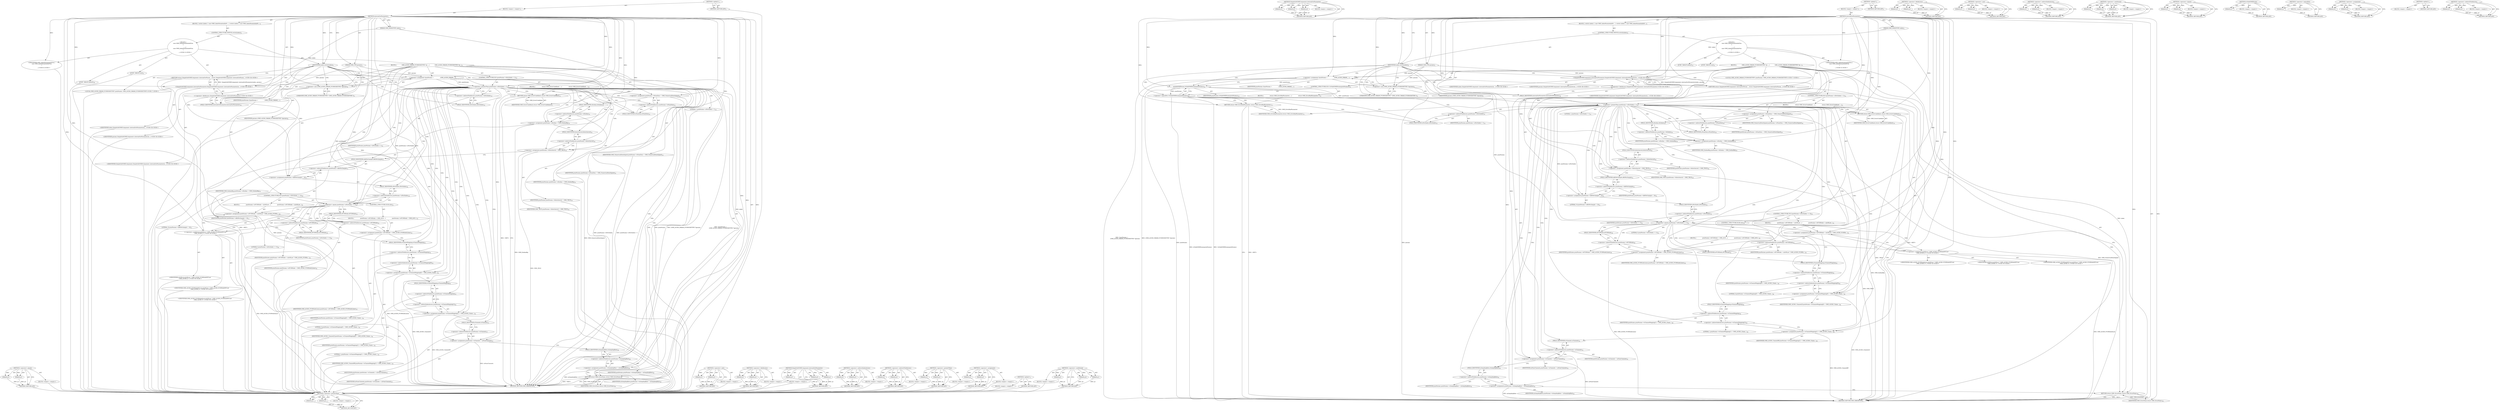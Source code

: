 digraph "&lt;operator&gt;.indirectFieldAccess" {
vulnerable_154 [label=<(METHOD,&lt;operator&gt;.equals)>];
vulnerable_155 [label=<(PARAM,p1)>];
vulnerable_156 [label=<(PARAM,p2)>];
vulnerable_157 [label=<(BLOCK,&lt;empty&gt;,&lt;empty&gt;)>];
vulnerable_158 [label=<(METHOD_RETURN,ANY)>];
vulnerable_6 [label=<(METHOD,&lt;global&gt;)<SUB>1</SUB>>];
vulnerable_7 [label=<(BLOCK,&lt;empty&gt;,&lt;empty&gt;)<SUB>1</SUB>>];
vulnerable_8 [label=<(METHOD,internalGetParameter)<SUB>1</SUB>>];
vulnerable_9 [label=<(PARAM,OMX_INDEXTYPE index)<SUB>2</SUB>>];
vulnerable_10 [label=<(PARAM,OMX_PTR params)<SUB>2</SUB>>];
vulnerable_11 [label=<(BLOCK,{
 switch (index) {
 case OMX_IndexParamAudioPc...,{
 switch (index) {
 case OMX_IndexParamAudioPc...)<SUB>2</SUB>>];
vulnerable_12 [label=<(CONTROL_STRUCTURE,SWITCH,switch(index))<SUB>3</SUB>>];
vulnerable_13 [label=<(IDENTIFIER,index,switch(index))<SUB>3</SUB>>];
vulnerable_14 [label="<(BLOCK,{
 case OMX_IndexParamAudioPcm:
 {

           ...,{
 case OMX_IndexParamAudioPcm:
 {

           ...)<SUB>3</SUB>>"];
vulnerable_15 [label=<(JUMP_TARGET,case)<SUB>4</SUB>>];
vulnerable_16 [label="<(IDENTIFIER,OMX_IndexParamAudioPcm,{
 case OMX_IndexParamAudioPcm:
 {

           ...)<SUB>4</SUB>>"];
vulnerable_17 [label=<(BLOCK,{

             OMX_AUDIO_PARAM_PCMMODETYPE *pc...,{

             OMX_AUDIO_PARAM_PCMMODETYPE *pc...)<SUB>5</SUB>>];
vulnerable_18 [label="<(LOCAL,OMX_AUDIO_PARAM_PCMMODETYPE* pcmParams: OMX_AUDIO_PARAM_PCMMODETYPE*)<SUB>7</SUB>>"];
vulnerable_19 [label=<(&lt;operator&gt;.assignment,*pcmParams =
                 (OMX_AUDIO_PARAM_...)<SUB>7</SUB>>];
vulnerable_20 [label=<(IDENTIFIER,pcmParams,*pcmParams =
                 (OMX_AUDIO_PARAM_...)<SUB>7</SUB>>];
vulnerable_21 [label=<(&lt;operator&gt;.cast,(OMX_AUDIO_PARAM_PCMMODETYPE *)params)<SUB>8</SUB>>];
vulnerable_22 [label=<(UNKNOWN,OMX_AUDIO_PARAM_PCMMODETYPE *,OMX_AUDIO_PARAM_PCMMODETYPE *)<SUB>8</SUB>>];
vulnerable_23 [label=<(IDENTIFIER,params,(OMX_AUDIO_PARAM_PCMMODETYPE *)params)<SUB>8</SUB>>];
vulnerable_24 [label=<(CONTROL_STRUCTURE,IF,if (pcmParams-&gt;nPortIndex &gt; 1))<SUB>10</SUB>>];
vulnerable_25 [label=<(&lt;operator&gt;.greaterThan,pcmParams-&gt;nPortIndex &gt; 1)<SUB>10</SUB>>];
vulnerable_26 [label=<(&lt;operator&gt;.indirectFieldAccess,pcmParams-&gt;nPortIndex)<SUB>10</SUB>>];
vulnerable_27 [label=<(IDENTIFIER,pcmParams,pcmParams-&gt;nPortIndex &gt; 1)<SUB>10</SUB>>];
vulnerable_28 [label=<(FIELD_IDENTIFIER,nPortIndex,nPortIndex)<SUB>10</SUB>>];
vulnerable_29 [label=<(LITERAL,1,pcmParams-&gt;nPortIndex &gt; 1)<SUB>10</SUB>>];
vulnerable_30 [label=<(BLOCK,{
                 return OMX_ErrorUndefined;
 ...,{
                 return OMX_ErrorUndefined;
 ...)<SUB>10</SUB>>];
vulnerable_31 [label=<(RETURN,return OMX_ErrorUndefined;,return OMX_ErrorUndefined;)<SUB>11</SUB>>];
vulnerable_32 [label=<(IDENTIFIER,OMX_ErrorUndefined,return OMX_ErrorUndefined;)<SUB>11</SUB>>];
vulnerable_33 [label=<(&lt;operator&gt;.assignment,pcmParams-&gt;eNumData = OMX_NumericalDataSigned)<SUB>14</SUB>>];
vulnerable_34 [label=<(&lt;operator&gt;.indirectFieldAccess,pcmParams-&gt;eNumData)<SUB>14</SUB>>];
vulnerable_35 [label=<(IDENTIFIER,pcmParams,pcmParams-&gt;eNumData = OMX_NumericalDataSigned)<SUB>14</SUB>>];
vulnerable_36 [label=<(FIELD_IDENTIFIER,eNumData,eNumData)<SUB>14</SUB>>];
vulnerable_37 [label=<(IDENTIFIER,OMX_NumericalDataSigned,pcmParams-&gt;eNumData = OMX_NumericalDataSigned)<SUB>14</SUB>>];
vulnerable_38 [label=<(&lt;operator&gt;.assignment,pcmParams-&gt;eEndian = OMX_EndianBig)<SUB>15</SUB>>];
vulnerable_39 [label=<(&lt;operator&gt;.indirectFieldAccess,pcmParams-&gt;eEndian)<SUB>15</SUB>>];
vulnerable_40 [label=<(IDENTIFIER,pcmParams,pcmParams-&gt;eEndian = OMX_EndianBig)<SUB>15</SUB>>];
vulnerable_41 [label=<(FIELD_IDENTIFIER,eEndian,eEndian)<SUB>15</SUB>>];
vulnerable_42 [label=<(IDENTIFIER,OMX_EndianBig,pcmParams-&gt;eEndian = OMX_EndianBig)<SUB>15</SUB>>];
vulnerable_43 [label=<(&lt;operator&gt;.assignment,pcmParams-&gt;bInterleaved = OMX_TRUE)<SUB>16</SUB>>];
vulnerable_44 [label=<(&lt;operator&gt;.indirectFieldAccess,pcmParams-&gt;bInterleaved)<SUB>16</SUB>>];
vulnerable_45 [label=<(IDENTIFIER,pcmParams,pcmParams-&gt;bInterleaved = OMX_TRUE)<SUB>16</SUB>>];
vulnerable_46 [label=<(FIELD_IDENTIFIER,bInterleaved,bInterleaved)<SUB>16</SUB>>];
vulnerable_47 [label=<(IDENTIFIER,OMX_TRUE,pcmParams-&gt;bInterleaved = OMX_TRUE)<SUB>16</SUB>>];
vulnerable_48 [label=<(&lt;operator&gt;.assignment,pcmParams-&gt;nBitPerSample = 16)<SUB>17</SUB>>];
vulnerable_49 [label=<(&lt;operator&gt;.indirectFieldAccess,pcmParams-&gt;nBitPerSample)<SUB>17</SUB>>];
vulnerable_50 [label=<(IDENTIFIER,pcmParams,pcmParams-&gt;nBitPerSample = 16)<SUB>17</SUB>>];
vulnerable_51 [label=<(FIELD_IDENTIFIER,nBitPerSample,nBitPerSample)<SUB>17</SUB>>];
vulnerable_52 [label=<(LITERAL,16,pcmParams-&gt;nBitPerSample = 16)<SUB>17</SUB>>];
vulnerable_53 [label=<(CONTROL_STRUCTURE,IF,if (pcmParams-&gt;nPortIndex == 0))<SUB>18</SUB>>];
vulnerable_54 [label=<(&lt;operator&gt;.equals,pcmParams-&gt;nPortIndex == 0)<SUB>18</SUB>>];
vulnerable_55 [label=<(&lt;operator&gt;.indirectFieldAccess,pcmParams-&gt;nPortIndex)<SUB>18</SUB>>];
vulnerable_56 [label=<(IDENTIFIER,pcmParams,pcmParams-&gt;nPortIndex == 0)<SUB>18</SUB>>];
vulnerable_57 [label=<(FIELD_IDENTIFIER,nPortIndex,nPortIndex)<SUB>18</SUB>>];
vulnerable_58 [label=<(LITERAL,0,pcmParams-&gt;nPortIndex == 0)<SUB>18</SUB>>];
vulnerable_59 [label=<(BLOCK,{
                pcmParams-&gt;ePCMMode = mIsMLaw...,{
                pcmParams-&gt;ePCMMode = mIsMLaw...)<SUB>18</SUB>>];
vulnerable_60 [label=<(&lt;operator&gt;.assignment,pcmParams-&gt;ePCMMode = mIsMLaw ? OMX_AUDIO_PCMMo...)<SUB>19</SUB>>];
vulnerable_61 [label=<(&lt;operator&gt;.indirectFieldAccess,pcmParams-&gt;ePCMMode)<SUB>19</SUB>>];
vulnerable_62 [label=<(IDENTIFIER,pcmParams,pcmParams-&gt;ePCMMode = mIsMLaw ? OMX_AUDIO_PCMMo...)<SUB>19</SUB>>];
vulnerable_63 [label=<(FIELD_IDENTIFIER,ePCMMode,ePCMMode)<SUB>19</SUB>>];
vulnerable_64 [label="<(&lt;operator&gt;.conditional,mIsMLaw ? OMX_AUDIO_PCMModeMULaw
 : OMX_AUDIO_P...)<SUB>19</SUB>>"];
vulnerable_65 [label="<(IDENTIFIER,mIsMLaw,mIsMLaw ? OMX_AUDIO_PCMModeMULaw
 : OMX_AUDIO_P...)<SUB>19</SUB>>"];
vulnerable_66 [label="<(IDENTIFIER,OMX_AUDIO_PCMModeMULaw,mIsMLaw ? OMX_AUDIO_PCMModeMULaw
 : OMX_AUDIO_P...)<SUB>19</SUB>>"];
vulnerable_67 [label="<(IDENTIFIER,OMX_AUDIO_PCMModeALaw,mIsMLaw ? OMX_AUDIO_PCMModeMULaw
 : OMX_AUDIO_P...)<SUB>20</SUB>>"];
vulnerable_68 [label=<(CONTROL_STRUCTURE,ELSE,else)<SUB>21</SUB>>];
vulnerable_69 [label=<(BLOCK,{
                pcmParams-&gt;ePCMMode = OMX_AUD...,{
                pcmParams-&gt;ePCMMode = OMX_AUD...)<SUB>21</SUB>>];
vulnerable_70 [label=<(&lt;operator&gt;.assignment,pcmParams-&gt;ePCMMode = OMX_AUDIO_PCMModeLinear)<SUB>22</SUB>>];
vulnerable_71 [label=<(&lt;operator&gt;.indirectFieldAccess,pcmParams-&gt;ePCMMode)<SUB>22</SUB>>];
vulnerable_72 [label=<(IDENTIFIER,pcmParams,pcmParams-&gt;ePCMMode = OMX_AUDIO_PCMModeLinear)<SUB>22</SUB>>];
vulnerable_73 [label=<(FIELD_IDENTIFIER,ePCMMode,ePCMMode)<SUB>22</SUB>>];
vulnerable_74 [label=<(IDENTIFIER,OMX_AUDIO_PCMModeLinear,pcmParams-&gt;ePCMMode = OMX_AUDIO_PCMModeLinear)<SUB>22</SUB>>];
vulnerable_75 [label=<(&lt;operator&gt;.assignment,pcmParams-&gt;eChannelMapping[0] = OMX_AUDIO_Chann...)<SUB>24</SUB>>];
vulnerable_76 [label=<(&lt;operator&gt;.indirectIndexAccess,pcmParams-&gt;eChannelMapping[0])<SUB>24</SUB>>];
vulnerable_77 [label=<(&lt;operator&gt;.indirectFieldAccess,pcmParams-&gt;eChannelMapping)<SUB>24</SUB>>];
vulnerable_78 [label=<(IDENTIFIER,pcmParams,pcmParams-&gt;eChannelMapping[0] = OMX_AUDIO_Chann...)<SUB>24</SUB>>];
vulnerable_79 [label=<(FIELD_IDENTIFIER,eChannelMapping,eChannelMapping)<SUB>24</SUB>>];
vulnerable_80 [label=<(LITERAL,0,pcmParams-&gt;eChannelMapping[0] = OMX_AUDIO_Chann...)<SUB>24</SUB>>];
vulnerable_81 [label=<(IDENTIFIER,OMX_AUDIO_ChannelLF,pcmParams-&gt;eChannelMapping[0] = OMX_AUDIO_Chann...)<SUB>24</SUB>>];
vulnerable_82 [label=<(&lt;operator&gt;.assignment,pcmParams-&gt;eChannelMapping[1] = OMX_AUDIO_Chann...)<SUB>25</SUB>>];
vulnerable_83 [label=<(&lt;operator&gt;.indirectIndexAccess,pcmParams-&gt;eChannelMapping[1])<SUB>25</SUB>>];
vulnerable_84 [label=<(&lt;operator&gt;.indirectFieldAccess,pcmParams-&gt;eChannelMapping)<SUB>25</SUB>>];
vulnerable_85 [label=<(IDENTIFIER,pcmParams,pcmParams-&gt;eChannelMapping[1] = OMX_AUDIO_Chann...)<SUB>25</SUB>>];
vulnerable_86 [label=<(FIELD_IDENTIFIER,eChannelMapping,eChannelMapping)<SUB>25</SUB>>];
vulnerable_87 [label=<(LITERAL,1,pcmParams-&gt;eChannelMapping[1] = OMX_AUDIO_Chann...)<SUB>25</SUB>>];
vulnerable_88 [label=<(IDENTIFIER,OMX_AUDIO_ChannelRF,pcmParams-&gt;eChannelMapping[1] = OMX_AUDIO_Chann...)<SUB>25</SUB>>];
vulnerable_89 [label=<(&lt;operator&gt;.assignment,pcmParams-&gt;nChannels = mNumChannels)<SUB>27</SUB>>];
vulnerable_90 [label=<(&lt;operator&gt;.indirectFieldAccess,pcmParams-&gt;nChannels)<SUB>27</SUB>>];
vulnerable_91 [label=<(IDENTIFIER,pcmParams,pcmParams-&gt;nChannels = mNumChannels)<SUB>27</SUB>>];
vulnerable_92 [label=<(FIELD_IDENTIFIER,nChannels,nChannels)<SUB>27</SUB>>];
vulnerable_93 [label=<(IDENTIFIER,mNumChannels,pcmParams-&gt;nChannels = mNumChannels)<SUB>27</SUB>>];
vulnerable_94 [label=<(&lt;operator&gt;.assignment,pcmParams-&gt;nSamplingRate = mSamplingRate)<SUB>28</SUB>>];
vulnerable_95 [label=<(&lt;operator&gt;.indirectFieldAccess,pcmParams-&gt;nSamplingRate)<SUB>28</SUB>>];
vulnerable_96 [label=<(IDENTIFIER,pcmParams,pcmParams-&gt;nSamplingRate = mSamplingRate)<SUB>28</SUB>>];
vulnerable_97 [label=<(FIELD_IDENTIFIER,nSamplingRate,nSamplingRate)<SUB>28</SUB>>];
vulnerable_98 [label=<(IDENTIFIER,mSamplingRate,pcmParams-&gt;nSamplingRate = mSamplingRate)<SUB>28</SUB>>];
vulnerable_99 [label=<(RETURN,return OMX_ErrorNone;,return OMX_ErrorNone;)<SUB>30</SUB>>];
vulnerable_100 [label=<(IDENTIFIER,OMX_ErrorNone,return OMX_ErrorNone;)<SUB>30</SUB>>];
vulnerable_101 [label=<(JUMP_TARGET,default)<SUB>33</SUB>>];
vulnerable_102 [label="<(RETURN,return SimpleSoftOMXComponent::internalGetParam...,return SimpleSoftOMXComponent::internalGetParam...)<SUB>34</SUB>>"];
vulnerable_103 [label="<(SimpleSoftOMXComponent.internalGetParameter,SimpleSoftOMXComponent::internalGetParameter(in...)<SUB>34</SUB>>"];
vulnerable_104 [label="<(&lt;operator&gt;.fieldAccess,SimpleSoftOMXComponent::internalGetParameter)<SUB>34</SUB>>"];
vulnerable_105 [label="<(IDENTIFIER,SimpleSoftOMXComponent,SimpleSoftOMXComponent::internalGetParameter(in...)<SUB>34</SUB>>"];
vulnerable_106 [label=<(FIELD_IDENTIFIER,internalGetParameter,internalGetParameter)<SUB>34</SUB>>];
vulnerable_107 [label="<(IDENTIFIER,index,SimpleSoftOMXComponent::internalGetParameter(in...)<SUB>34</SUB>>"];
vulnerable_108 [label="<(IDENTIFIER,params,SimpleSoftOMXComponent::internalGetParameter(in...)<SUB>34</SUB>>"];
vulnerable_109 [label=<(METHOD_RETURN,OMX_ERRORTYPE)<SUB>1</SUB>>];
vulnerable_111 [label=<(METHOD_RETURN,ANY)<SUB>1</SUB>>];
vulnerable_139 [label=<(METHOD,&lt;operator&gt;.cast)>];
vulnerable_140 [label=<(PARAM,p1)>];
vulnerable_141 [label=<(PARAM,p2)>];
vulnerable_142 [label=<(BLOCK,&lt;empty&gt;,&lt;empty&gt;)>];
vulnerable_143 [label=<(METHOD_RETURN,ANY)>];
vulnerable_176 [label=<(METHOD,&lt;operator&gt;.fieldAccess)>];
vulnerable_177 [label=<(PARAM,p1)>];
vulnerable_178 [label=<(PARAM,p2)>];
vulnerable_179 [label=<(BLOCK,&lt;empty&gt;,&lt;empty&gt;)>];
vulnerable_180 [label=<(METHOD_RETURN,ANY)>];
vulnerable_170 [label=<(METHOD,SimpleSoftOMXComponent.internalGetParameter)>];
vulnerable_171 [label=<(PARAM,p1)>];
vulnerable_172 [label=<(PARAM,p2)>];
vulnerable_173 [label=<(PARAM,p3)>];
vulnerable_174 [label=<(BLOCK,&lt;empty&gt;,&lt;empty&gt;)>];
vulnerable_175 [label=<(METHOD_RETURN,ANY)>];
vulnerable_165 [label=<(METHOD,&lt;operator&gt;.indirectIndexAccess)>];
vulnerable_166 [label=<(PARAM,p1)>];
vulnerable_167 [label=<(PARAM,p2)>];
vulnerable_168 [label=<(BLOCK,&lt;empty&gt;,&lt;empty&gt;)>];
vulnerable_169 [label=<(METHOD_RETURN,ANY)>];
vulnerable_149 [label=<(METHOD,&lt;operator&gt;.indirectFieldAccess)>];
vulnerable_150 [label=<(PARAM,p1)>];
vulnerable_151 [label=<(PARAM,p2)>];
vulnerable_152 [label=<(BLOCK,&lt;empty&gt;,&lt;empty&gt;)>];
vulnerable_153 [label=<(METHOD_RETURN,ANY)>];
vulnerable_144 [label=<(METHOD,&lt;operator&gt;.greaterThan)>];
vulnerable_145 [label=<(PARAM,p1)>];
vulnerable_146 [label=<(PARAM,p2)>];
vulnerable_147 [label=<(BLOCK,&lt;empty&gt;,&lt;empty&gt;)>];
vulnerable_148 [label=<(METHOD_RETURN,ANY)>];
vulnerable_134 [label=<(METHOD,&lt;operator&gt;.assignment)>];
vulnerable_135 [label=<(PARAM,p1)>];
vulnerable_136 [label=<(PARAM,p2)>];
vulnerable_137 [label=<(BLOCK,&lt;empty&gt;,&lt;empty&gt;)>];
vulnerable_138 [label=<(METHOD_RETURN,ANY)>];
vulnerable_128 [label=<(METHOD,&lt;global&gt;)<SUB>1</SUB>>];
vulnerable_129 [label=<(BLOCK,&lt;empty&gt;,&lt;empty&gt;)>];
vulnerable_130 [label=<(METHOD_RETURN,ANY)>];
vulnerable_159 [label=<(METHOD,&lt;operator&gt;.conditional)>];
vulnerable_160 [label=<(PARAM,p1)>];
vulnerable_161 [label=<(PARAM,p2)>];
vulnerable_162 [label=<(PARAM,p3)>];
vulnerable_163 [label=<(BLOCK,&lt;empty&gt;,&lt;empty&gt;)>];
vulnerable_164 [label=<(METHOD_RETURN,ANY)>];
fixed_159 [label=<(METHOD,&lt;operator&gt;.greaterThan)>];
fixed_160 [label=<(PARAM,p1)>];
fixed_161 [label=<(PARAM,p2)>];
fixed_162 [label=<(BLOCK,&lt;empty&gt;,&lt;empty&gt;)>];
fixed_163 [label=<(METHOD_RETURN,ANY)>];
fixed_185 [label=<(METHOD,SimpleSoftOMXComponent.internalGetParameter)>];
fixed_186 [label=<(PARAM,p1)>];
fixed_187 [label=<(PARAM,p2)>];
fixed_188 [label=<(PARAM,p3)>];
fixed_189 [label=<(BLOCK,&lt;empty&gt;,&lt;empty&gt;)>];
fixed_190 [label=<(METHOD_RETURN,ANY)>];
fixed_6 [label=<(METHOD,&lt;global&gt;)<SUB>1</SUB>>];
fixed_7 [label=<(BLOCK,&lt;empty&gt;,&lt;empty&gt;)<SUB>1</SUB>>];
fixed_8 [label=<(METHOD,internalGetParameter)<SUB>1</SUB>>];
fixed_9 [label=<(PARAM,OMX_INDEXTYPE index)<SUB>2</SUB>>];
fixed_10 [label=<(PARAM,OMX_PTR params)<SUB>2</SUB>>];
fixed_11 [label=<(BLOCK,{
 switch (index) {
 case OMX_IndexParamAudioPc...,{
 switch (index) {
 case OMX_IndexParamAudioPc...)<SUB>2</SUB>>];
fixed_12 [label=<(CONTROL_STRUCTURE,SWITCH,switch(index))<SUB>3</SUB>>];
fixed_13 [label=<(IDENTIFIER,index,switch(index))<SUB>3</SUB>>];
fixed_14 [label="<(BLOCK,{
 case OMX_IndexParamAudioPcm:
 {

           ...,{
 case OMX_IndexParamAudioPcm:
 {

           ...)<SUB>3</SUB>>"];
fixed_15 [label=<(JUMP_TARGET,case)<SUB>4</SUB>>];
fixed_16 [label="<(IDENTIFIER,OMX_IndexParamAudioPcm,{
 case OMX_IndexParamAudioPcm:
 {

           ...)<SUB>4</SUB>>"];
fixed_17 [label=<(BLOCK,{

             OMX_AUDIO_PARAM_PCMMODETYPE *pc...,{

             OMX_AUDIO_PARAM_PCMMODETYPE *pc...)<SUB>5</SUB>>];
fixed_18 [label="<(LOCAL,OMX_AUDIO_PARAM_PCMMODETYPE* pcmParams: OMX_AUDIO_PARAM_PCMMODETYPE*)<SUB>7</SUB>>"];
fixed_19 [label=<(&lt;operator&gt;.assignment,*pcmParams =
                 (OMX_AUDIO_PARAM_...)<SUB>7</SUB>>];
fixed_20 [label=<(IDENTIFIER,pcmParams,*pcmParams =
                 (OMX_AUDIO_PARAM_...)<SUB>7</SUB>>];
fixed_21 [label=<(&lt;operator&gt;.cast,(OMX_AUDIO_PARAM_PCMMODETYPE *)params)<SUB>8</SUB>>];
fixed_22 [label=<(UNKNOWN,OMX_AUDIO_PARAM_PCMMODETYPE *,OMX_AUDIO_PARAM_PCMMODETYPE *)<SUB>8</SUB>>];
fixed_23 [label=<(IDENTIFIER,params,(OMX_AUDIO_PARAM_PCMMODETYPE *)params)<SUB>8</SUB>>];
fixed_24 [label=<(CONTROL_STRUCTURE,IF,if (!isValidOMXParam(pcmParams)))<SUB>10</SUB>>];
fixed_25 [label=<(&lt;operator&gt;.logicalNot,!isValidOMXParam(pcmParams))<SUB>10</SUB>>];
fixed_26 [label=<(isValidOMXParam,isValidOMXParam(pcmParams))<SUB>10</SUB>>];
fixed_27 [label=<(IDENTIFIER,pcmParams,isValidOMXParam(pcmParams))<SUB>10</SUB>>];
fixed_28 [label=<(BLOCK,{
                return OMX_ErrorBadParameter;...,{
                return OMX_ErrorBadParameter;...)<SUB>10</SUB>>];
fixed_29 [label=<(RETURN,return OMX_ErrorBadParameter;,return OMX_ErrorBadParameter;)<SUB>11</SUB>>];
fixed_30 [label=<(IDENTIFIER,OMX_ErrorBadParameter,return OMX_ErrorBadParameter;)<SUB>11</SUB>>];
fixed_31 [label=<(CONTROL_STRUCTURE,IF,if (pcmParams-&gt;nPortIndex &gt; 1))<SUB>14</SUB>>];
fixed_32 [label=<(&lt;operator&gt;.greaterThan,pcmParams-&gt;nPortIndex &gt; 1)<SUB>14</SUB>>];
fixed_33 [label=<(&lt;operator&gt;.indirectFieldAccess,pcmParams-&gt;nPortIndex)<SUB>14</SUB>>];
fixed_34 [label=<(IDENTIFIER,pcmParams,pcmParams-&gt;nPortIndex &gt; 1)<SUB>14</SUB>>];
fixed_35 [label=<(FIELD_IDENTIFIER,nPortIndex,nPortIndex)<SUB>14</SUB>>];
fixed_36 [label=<(LITERAL,1,pcmParams-&gt;nPortIndex &gt; 1)<SUB>14</SUB>>];
fixed_37 [label=<(BLOCK,{
                 return OMX_ErrorUndefined;
 ...,{
                 return OMX_ErrorUndefined;
 ...)<SUB>14</SUB>>];
fixed_38 [label=<(RETURN,return OMX_ErrorUndefined;,return OMX_ErrorUndefined;)<SUB>15</SUB>>];
fixed_39 [label=<(IDENTIFIER,OMX_ErrorUndefined,return OMX_ErrorUndefined;)<SUB>15</SUB>>];
fixed_40 [label=<(&lt;operator&gt;.assignment,pcmParams-&gt;eNumData = OMX_NumericalDataSigned)<SUB>18</SUB>>];
fixed_41 [label=<(&lt;operator&gt;.indirectFieldAccess,pcmParams-&gt;eNumData)<SUB>18</SUB>>];
fixed_42 [label=<(IDENTIFIER,pcmParams,pcmParams-&gt;eNumData = OMX_NumericalDataSigned)<SUB>18</SUB>>];
fixed_43 [label=<(FIELD_IDENTIFIER,eNumData,eNumData)<SUB>18</SUB>>];
fixed_44 [label=<(IDENTIFIER,OMX_NumericalDataSigned,pcmParams-&gt;eNumData = OMX_NumericalDataSigned)<SUB>18</SUB>>];
fixed_45 [label=<(&lt;operator&gt;.assignment,pcmParams-&gt;eEndian = OMX_EndianBig)<SUB>19</SUB>>];
fixed_46 [label=<(&lt;operator&gt;.indirectFieldAccess,pcmParams-&gt;eEndian)<SUB>19</SUB>>];
fixed_47 [label=<(IDENTIFIER,pcmParams,pcmParams-&gt;eEndian = OMX_EndianBig)<SUB>19</SUB>>];
fixed_48 [label=<(FIELD_IDENTIFIER,eEndian,eEndian)<SUB>19</SUB>>];
fixed_49 [label=<(IDENTIFIER,OMX_EndianBig,pcmParams-&gt;eEndian = OMX_EndianBig)<SUB>19</SUB>>];
fixed_50 [label=<(&lt;operator&gt;.assignment,pcmParams-&gt;bInterleaved = OMX_TRUE)<SUB>20</SUB>>];
fixed_51 [label=<(&lt;operator&gt;.indirectFieldAccess,pcmParams-&gt;bInterleaved)<SUB>20</SUB>>];
fixed_52 [label=<(IDENTIFIER,pcmParams,pcmParams-&gt;bInterleaved = OMX_TRUE)<SUB>20</SUB>>];
fixed_53 [label=<(FIELD_IDENTIFIER,bInterleaved,bInterleaved)<SUB>20</SUB>>];
fixed_54 [label=<(IDENTIFIER,OMX_TRUE,pcmParams-&gt;bInterleaved = OMX_TRUE)<SUB>20</SUB>>];
fixed_55 [label=<(&lt;operator&gt;.assignment,pcmParams-&gt;nBitPerSample = 16)<SUB>21</SUB>>];
fixed_56 [label=<(&lt;operator&gt;.indirectFieldAccess,pcmParams-&gt;nBitPerSample)<SUB>21</SUB>>];
fixed_57 [label=<(IDENTIFIER,pcmParams,pcmParams-&gt;nBitPerSample = 16)<SUB>21</SUB>>];
fixed_58 [label=<(FIELD_IDENTIFIER,nBitPerSample,nBitPerSample)<SUB>21</SUB>>];
fixed_59 [label=<(LITERAL,16,pcmParams-&gt;nBitPerSample = 16)<SUB>21</SUB>>];
fixed_60 [label=<(CONTROL_STRUCTURE,IF,if (pcmParams-&gt;nPortIndex == 0))<SUB>22</SUB>>];
fixed_61 [label=<(&lt;operator&gt;.equals,pcmParams-&gt;nPortIndex == 0)<SUB>22</SUB>>];
fixed_62 [label=<(&lt;operator&gt;.indirectFieldAccess,pcmParams-&gt;nPortIndex)<SUB>22</SUB>>];
fixed_63 [label=<(IDENTIFIER,pcmParams,pcmParams-&gt;nPortIndex == 0)<SUB>22</SUB>>];
fixed_64 [label=<(FIELD_IDENTIFIER,nPortIndex,nPortIndex)<SUB>22</SUB>>];
fixed_65 [label=<(LITERAL,0,pcmParams-&gt;nPortIndex == 0)<SUB>22</SUB>>];
fixed_66 [label=<(BLOCK,{
                pcmParams-&gt;ePCMMode = mIsMLaw...,{
                pcmParams-&gt;ePCMMode = mIsMLaw...)<SUB>22</SUB>>];
fixed_67 [label=<(&lt;operator&gt;.assignment,pcmParams-&gt;ePCMMode = mIsMLaw ? OMX_AUDIO_PCMMo...)<SUB>23</SUB>>];
fixed_68 [label=<(&lt;operator&gt;.indirectFieldAccess,pcmParams-&gt;ePCMMode)<SUB>23</SUB>>];
fixed_69 [label=<(IDENTIFIER,pcmParams,pcmParams-&gt;ePCMMode = mIsMLaw ? OMX_AUDIO_PCMMo...)<SUB>23</SUB>>];
fixed_70 [label=<(FIELD_IDENTIFIER,ePCMMode,ePCMMode)<SUB>23</SUB>>];
fixed_71 [label="<(&lt;operator&gt;.conditional,mIsMLaw ? OMX_AUDIO_PCMModeMULaw
 : OMX_AUDIO_P...)<SUB>23</SUB>>"];
fixed_72 [label="<(IDENTIFIER,mIsMLaw,mIsMLaw ? OMX_AUDIO_PCMModeMULaw
 : OMX_AUDIO_P...)<SUB>23</SUB>>"];
fixed_73 [label="<(IDENTIFIER,OMX_AUDIO_PCMModeMULaw,mIsMLaw ? OMX_AUDIO_PCMModeMULaw
 : OMX_AUDIO_P...)<SUB>23</SUB>>"];
fixed_74 [label="<(IDENTIFIER,OMX_AUDIO_PCMModeALaw,mIsMLaw ? OMX_AUDIO_PCMModeMULaw
 : OMX_AUDIO_P...)<SUB>24</SUB>>"];
fixed_75 [label=<(CONTROL_STRUCTURE,ELSE,else)<SUB>25</SUB>>];
fixed_76 [label=<(BLOCK,{
                pcmParams-&gt;ePCMMode = OMX_AUD...,{
                pcmParams-&gt;ePCMMode = OMX_AUD...)<SUB>25</SUB>>];
fixed_77 [label=<(&lt;operator&gt;.assignment,pcmParams-&gt;ePCMMode = OMX_AUDIO_PCMModeLinear)<SUB>26</SUB>>];
fixed_78 [label=<(&lt;operator&gt;.indirectFieldAccess,pcmParams-&gt;ePCMMode)<SUB>26</SUB>>];
fixed_79 [label=<(IDENTIFIER,pcmParams,pcmParams-&gt;ePCMMode = OMX_AUDIO_PCMModeLinear)<SUB>26</SUB>>];
fixed_80 [label=<(FIELD_IDENTIFIER,ePCMMode,ePCMMode)<SUB>26</SUB>>];
fixed_81 [label=<(IDENTIFIER,OMX_AUDIO_PCMModeLinear,pcmParams-&gt;ePCMMode = OMX_AUDIO_PCMModeLinear)<SUB>26</SUB>>];
fixed_82 [label=<(&lt;operator&gt;.assignment,pcmParams-&gt;eChannelMapping[0] = OMX_AUDIO_Chann...)<SUB>28</SUB>>];
fixed_83 [label=<(&lt;operator&gt;.indirectIndexAccess,pcmParams-&gt;eChannelMapping[0])<SUB>28</SUB>>];
fixed_84 [label=<(&lt;operator&gt;.indirectFieldAccess,pcmParams-&gt;eChannelMapping)<SUB>28</SUB>>];
fixed_85 [label=<(IDENTIFIER,pcmParams,pcmParams-&gt;eChannelMapping[0] = OMX_AUDIO_Chann...)<SUB>28</SUB>>];
fixed_86 [label=<(FIELD_IDENTIFIER,eChannelMapping,eChannelMapping)<SUB>28</SUB>>];
fixed_87 [label=<(LITERAL,0,pcmParams-&gt;eChannelMapping[0] = OMX_AUDIO_Chann...)<SUB>28</SUB>>];
fixed_88 [label=<(IDENTIFIER,OMX_AUDIO_ChannelLF,pcmParams-&gt;eChannelMapping[0] = OMX_AUDIO_Chann...)<SUB>28</SUB>>];
fixed_89 [label=<(&lt;operator&gt;.assignment,pcmParams-&gt;eChannelMapping[1] = OMX_AUDIO_Chann...)<SUB>29</SUB>>];
fixed_90 [label=<(&lt;operator&gt;.indirectIndexAccess,pcmParams-&gt;eChannelMapping[1])<SUB>29</SUB>>];
fixed_91 [label=<(&lt;operator&gt;.indirectFieldAccess,pcmParams-&gt;eChannelMapping)<SUB>29</SUB>>];
fixed_92 [label=<(IDENTIFIER,pcmParams,pcmParams-&gt;eChannelMapping[1] = OMX_AUDIO_Chann...)<SUB>29</SUB>>];
fixed_93 [label=<(FIELD_IDENTIFIER,eChannelMapping,eChannelMapping)<SUB>29</SUB>>];
fixed_94 [label=<(LITERAL,1,pcmParams-&gt;eChannelMapping[1] = OMX_AUDIO_Chann...)<SUB>29</SUB>>];
fixed_95 [label=<(IDENTIFIER,OMX_AUDIO_ChannelRF,pcmParams-&gt;eChannelMapping[1] = OMX_AUDIO_Chann...)<SUB>29</SUB>>];
fixed_96 [label=<(&lt;operator&gt;.assignment,pcmParams-&gt;nChannels = mNumChannels)<SUB>31</SUB>>];
fixed_97 [label=<(&lt;operator&gt;.indirectFieldAccess,pcmParams-&gt;nChannels)<SUB>31</SUB>>];
fixed_98 [label=<(IDENTIFIER,pcmParams,pcmParams-&gt;nChannels = mNumChannels)<SUB>31</SUB>>];
fixed_99 [label=<(FIELD_IDENTIFIER,nChannels,nChannels)<SUB>31</SUB>>];
fixed_100 [label=<(IDENTIFIER,mNumChannels,pcmParams-&gt;nChannels = mNumChannels)<SUB>31</SUB>>];
fixed_101 [label=<(&lt;operator&gt;.assignment,pcmParams-&gt;nSamplingRate = mSamplingRate)<SUB>32</SUB>>];
fixed_102 [label=<(&lt;operator&gt;.indirectFieldAccess,pcmParams-&gt;nSamplingRate)<SUB>32</SUB>>];
fixed_103 [label=<(IDENTIFIER,pcmParams,pcmParams-&gt;nSamplingRate = mSamplingRate)<SUB>32</SUB>>];
fixed_104 [label=<(FIELD_IDENTIFIER,nSamplingRate,nSamplingRate)<SUB>32</SUB>>];
fixed_105 [label=<(IDENTIFIER,mSamplingRate,pcmParams-&gt;nSamplingRate = mSamplingRate)<SUB>32</SUB>>];
fixed_106 [label=<(RETURN,return OMX_ErrorNone;,return OMX_ErrorNone;)<SUB>34</SUB>>];
fixed_107 [label=<(IDENTIFIER,OMX_ErrorNone,return OMX_ErrorNone;)<SUB>34</SUB>>];
fixed_108 [label=<(JUMP_TARGET,default)<SUB>37</SUB>>];
fixed_109 [label="<(RETURN,return SimpleSoftOMXComponent::internalGetParam...,return SimpleSoftOMXComponent::internalGetParam...)<SUB>38</SUB>>"];
fixed_110 [label="<(SimpleSoftOMXComponent.internalGetParameter,SimpleSoftOMXComponent::internalGetParameter(in...)<SUB>38</SUB>>"];
fixed_111 [label="<(&lt;operator&gt;.fieldAccess,SimpleSoftOMXComponent::internalGetParameter)<SUB>38</SUB>>"];
fixed_112 [label="<(IDENTIFIER,SimpleSoftOMXComponent,SimpleSoftOMXComponent::internalGetParameter(in...)<SUB>38</SUB>>"];
fixed_113 [label=<(FIELD_IDENTIFIER,internalGetParameter,internalGetParameter)<SUB>38</SUB>>];
fixed_114 [label="<(IDENTIFIER,index,SimpleSoftOMXComponent::internalGetParameter(in...)<SUB>38</SUB>>"];
fixed_115 [label="<(IDENTIFIER,params,SimpleSoftOMXComponent::internalGetParameter(in...)<SUB>38</SUB>>"];
fixed_116 [label=<(METHOD_RETURN,OMX_ERRORTYPE)<SUB>1</SUB>>];
fixed_118 [label=<(METHOD_RETURN,ANY)<SUB>1</SUB>>];
fixed_191 [label=<(METHOD,&lt;operator&gt;.fieldAccess)>];
fixed_192 [label=<(PARAM,p1)>];
fixed_193 [label=<(PARAM,p2)>];
fixed_194 [label=<(BLOCK,&lt;empty&gt;,&lt;empty&gt;)>];
fixed_195 [label=<(METHOD_RETURN,ANY)>];
fixed_146 [label=<(METHOD,&lt;operator&gt;.cast)>];
fixed_147 [label=<(PARAM,p1)>];
fixed_148 [label=<(PARAM,p2)>];
fixed_149 [label=<(BLOCK,&lt;empty&gt;,&lt;empty&gt;)>];
fixed_150 [label=<(METHOD_RETURN,ANY)>];
fixed_180 [label=<(METHOD,&lt;operator&gt;.indirectIndexAccess)>];
fixed_181 [label=<(PARAM,p1)>];
fixed_182 [label=<(PARAM,p2)>];
fixed_183 [label=<(BLOCK,&lt;empty&gt;,&lt;empty&gt;)>];
fixed_184 [label=<(METHOD_RETURN,ANY)>];
fixed_174 [label=<(METHOD,&lt;operator&gt;.conditional)>];
fixed_175 [label=<(PARAM,p1)>];
fixed_176 [label=<(PARAM,p2)>];
fixed_177 [label=<(PARAM,p3)>];
fixed_178 [label=<(BLOCK,&lt;empty&gt;,&lt;empty&gt;)>];
fixed_179 [label=<(METHOD_RETURN,ANY)>];
fixed_169 [label=<(METHOD,&lt;operator&gt;.equals)>];
fixed_170 [label=<(PARAM,p1)>];
fixed_171 [label=<(PARAM,p2)>];
fixed_172 [label=<(BLOCK,&lt;empty&gt;,&lt;empty&gt;)>];
fixed_173 [label=<(METHOD_RETURN,ANY)>];
fixed_155 [label=<(METHOD,isValidOMXParam)>];
fixed_156 [label=<(PARAM,p1)>];
fixed_157 [label=<(BLOCK,&lt;empty&gt;,&lt;empty&gt;)>];
fixed_158 [label=<(METHOD_RETURN,ANY)>];
fixed_151 [label=<(METHOD,&lt;operator&gt;.logicalNot)>];
fixed_152 [label=<(PARAM,p1)>];
fixed_153 [label=<(BLOCK,&lt;empty&gt;,&lt;empty&gt;)>];
fixed_154 [label=<(METHOD_RETURN,ANY)>];
fixed_141 [label=<(METHOD,&lt;operator&gt;.assignment)>];
fixed_142 [label=<(PARAM,p1)>];
fixed_143 [label=<(PARAM,p2)>];
fixed_144 [label=<(BLOCK,&lt;empty&gt;,&lt;empty&gt;)>];
fixed_145 [label=<(METHOD_RETURN,ANY)>];
fixed_135 [label=<(METHOD,&lt;global&gt;)<SUB>1</SUB>>];
fixed_136 [label=<(BLOCK,&lt;empty&gt;,&lt;empty&gt;)>];
fixed_137 [label=<(METHOD_RETURN,ANY)>];
fixed_164 [label=<(METHOD,&lt;operator&gt;.indirectFieldAccess)>];
fixed_165 [label=<(PARAM,p1)>];
fixed_166 [label=<(PARAM,p2)>];
fixed_167 [label=<(BLOCK,&lt;empty&gt;,&lt;empty&gt;)>];
fixed_168 [label=<(METHOD_RETURN,ANY)>];
vulnerable_154 -> vulnerable_155  [key=0, label="AST: "];
vulnerable_154 -> vulnerable_155  [key=1, label="DDG: "];
vulnerable_154 -> vulnerable_157  [key=0, label="AST: "];
vulnerable_154 -> vulnerable_156  [key=0, label="AST: "];
vulnerable_154 -> vulnerable_156  [key=1, label="DDG: "];
vulnerable_154 -> vulnerable_158  [key=0, label="AST: "];
vulnerable_154 -> vulnerable_158  [key=1, label="CFG: "];
vulnerable_155 -> vulnerable_158  [key=0, label="DDG: p1"];
vulnerable_156 -> vulnerable_158  [key=0, label="DDG: p2"];
vulnerable_157 -> fixed_159  [key=0];
vulnerable_158 -> fixed_159  [key=0];
vulnerable_6 -> vulnerable_7  [key=0, label="AST: "];
vulnerable_6 -> vulnerable_111  [key=0, label="AST: "];
vulnerable_6 -> vulnerable_111  [key=1, label="CFG: "];
vulnerable_7 -> vulnerable_8  [key=0, label="AST: "];
vulnerable_8 -> vulnerable_9  [key=0, label="AST: "];
vulnerable_8 -> vulnerable_9  [key=1, label="DDG: "];
vulnerable_8 -> vulnerable_10  [key=0, label="AST: "];
vulnerable_8 -> vulnerable_10  [key=1, label="DDG: "];
vulnerable_8 -> vulnerable_11  [key=0, label="AST: "];
vulnerable_8 -> vulnerable_109  [key=0, label="AST: "];
vulnerable_8 -> vulnerable_13  [key=0, label="CFG: "];
vulnerable_8 -> vulnerable_13  [key=1, label="DDG: "];
vulnerable_8 -> vulnerable_16  [key=0, label="DDG: "];
vulnerable_8 -> vulnerable_19  [key=0, label="DDG: "];
vulnerable_8 -> vulnerable_33  [key=0, label="DDG: "];
vulnerable_8 -> vulnerable_38  [key=0, label="DDG: "];
vulnerable_8 -> vulnerable_43  [key=0, label="DDG: "];
vulnerable_8 -> vulnerable_48  [key=0, label="DDG: "];
vulnerable_8 -> vulnerable_75  [key=0, label="DDG: "];
vulnerable_8 -> vulnerable_82  [key=0, label="DDG: "];
vulnerable_8 -> vulnerable_89  [key=0, label="DDG: "];
vulnerable_8 -> vulnerable_94  [key=0, label="DDG: "];
vulnerable_8 -> vulnerable_99  [key=0, label="DDG: "];
vulnerable_8 -> vulnerable_100  [key=0, label="DDG: "];
vulnerable_8 -> vulnerable_103  [key=0, label="DDG: "];
vulnerable_8 -> vulnerable_21  [key=0, label="DDG: "];
vulnerable_8 -> vulnerable_25  [key=0, label="DDG: "];
vulnerable_8 -> vulnerable_31  [key=0, label="DDG: "];
vulnerable_8 -> vulnerable_54  [key=0, label="DDG: "];
vulnerable_8 -> vulnerable_60  [key=0, label="DDG: "];
vulnerable_8 -> vulnerable_32  [key=0, label="DDG: "];
vulnerable_8 -> vulnerable_70  [key=0, label="DDG: "];
vulnerable_8 -> vulnerable_64  [key=0, label="DDG: "];
vulnerable_9 -> vulnerable_109  [key=0, label="DDG: index"];
vulnerable_9 -> vulnerable_103  [key=0, label="DDG: index"];
vulnerable_10 -> vulnerable_19  [key=0, label="DDG: params"];
vulnerable_10 -> vulnerable_103  [key=0, label="DDG: params"];
vulnerable_10 -> vulnerable_21  [key=0, label="DDG: params"];
vulnerable_11 -> vulnerable_12  [key=0, label="AST: "];
vulnerable_12 -> vulnerable_13  [key=0, label="AST: "];
vulnerable_12 -> vulnerable_14  [key=0, label="AST: "];
vulnerable_13 -> vulnerable_22  [key=0, label="CFG: "];
vulnerable_13 -> vulnerable_22  [key=1, label="CDG: "];
vulnerable_13 -> vulnerable_106  [key=0, label="CFG: "];
vulnerable_13 -> vulnerable_106  [key=1, label="CDG: "];
vulnerable_13 -> vulnerable_21  [key=0, label="CDG: "];
vulnerable_13 -> vulnerable_26  [key=0, label="CDG: "];
vulnerable_13 -> vulnerable_19  [key=0, label="CDG: "];
vulnerable_13 -> vulnerable_28  [key=0, label="CDG: "];
vulnerable_13 -> vulnerable_102  [key=0, label="CDG: "];
vulnerable_13 -> vulnerable_25  [key=0, label="CDG: "];
vulnerable_13 -> vulnerable_103  [key=0, label="CDG: "];
vulnerable_13 -> vulnerable_104  [key=0, label="CDG: "];
vulnerable_14 -> vulnerable_15  [key=0, label="AST: "];
vulnerable_14 -> vulnerable_16  [key=0, label="AST: "];
vulnerable_14 -> vulnerable_17  [key=0, label="AST: "];
vulnerable_14 -> vulnerable_101  [key=0, label="AST: "];
vulnerable_14 -> vulnerable_102  [key=0, label="AST: "];
vulnerable_15 -> fixed_159  [key=0];
vulnerable_16 -> fixed_159  [key=0];
vulnerable_17 -> vulnerable_18  [key=0, label="AST: "];
vulnerable_17 -> vulnerable_19  [key=0, label="AST: "];
vulnerable_17 -> vulnerable_24  [key=0, label="AST: "];
vulnerable_17 -> vulnerable_33  [key=0, label="AST: "];
vulnerable_17 -> vulnerable_38  [key=0, label="AST: "];
vulnerable_17 -> vulnerable_43  [key=0, label="AST: "];
vulnerable_17 -> vulnerable_48  [key=0, label="AST: "];
vulnerable_17 -> vulnerable_53  [key=0, label="AST: "];
vulnerable_17 -> vulnerable_75  [key=0, label="AST: "];
vulnerable_17 -> vulnerable_82  [key=0, label="AST: "];
vulnerable_17 -> vulnerable_89  [key=0, label="AST: "];
vulnerable_17 -> vulnerable_94  [key=0, label="AST: "];
vulnerable_17 -> vulnerable_99  [key=0, label="AST: "];
vulnerable_18 -> fixed_159  [key=0];
vulnerable_19 -> vulnerable_20  [key=0, label="AST: "];
vulnerable_19 -> vulnerable_21  [key=0, label="AST: "];
vulnerable_19 -> vulnerable_28  [key=0, label="CFG: "];
vulnerable_19 -> vulnerable_109  [key=0, label="DDG: pcmParams"];
vulnerable_19 -> vulnerable_109  [key=1, label="DDG: (OMX_AUDIO_PARAM_PCMMODETYPE *)params"];
vulnerable_19 -> vulnerable_109  [key=2, label="DDG: *pcmParams =
                 (OMX_AUDIO_PARAM_PCMMODETYPE *)params"];
vulnerable_19 -> vulnerable_25  [key=0, label="DDG: pcmParams"];
vulnerable_19 -> vulnerable_54  [key=0, label="DDG: pcmParams"];
vulnerable_20 -> fixed_159  [key=0];
vulnerable_21 -> vulnerable_22  [key=0, label="AST: "];
vulnerable_21 -> vulnerable_23  [key=0, label="AST: "];
vulnerable_21 -> vulnerable_19  [key=0, label="CFG: "];
vulnerable_21 -> vulnerable_109  [key=0, label="DDG: params"];
vulnerable_22 -> vulnerable_21  [key=0, label="CFG: "];
vulnerable_23 -> fixed_159  [key=0];
vulnerable_24 -> vulnerable_25  [key=0, label="AST: "];
vulnerable_24 -> vulnerable_30  [key=0, label="AST: "];
vulnerable_25 -> vulnerable_26  [key=0, label="AST: "];
vulnerable_25 -> vulnerable_29  [key=0, label="AST: "];
vulnerable_25 -> vulnerable_31  [key=0, label="CFG: "];
vulnerable_25 -> vulnerable_31  [key=1, label="CDG: "];
vulnerable_25 -> vulnerable_36  [key=0, label="CFG: "];
vulnerable_25 -> vulnerable_36  [key=1, label="CDG: "];
vulnerable_25 -> vulnerable_109  [key=0, label="DDG: pcmParams-&gt;nPortIndex"];
vulnerable_25 -> vulnerable_109  [key=1, label="DDG: pcmParams-&gt;nPortIndex &gt; 1"];
vulnerable_25 -> vulnerable_54  [key=0, label="DDG: pcmParams-&gt;nPortIndex"];
vulnerable_25 -> vulnerable_54  [key=1, label="CDG: "];
vulnerable_25 -> vulnerable_34  [key=0, label="CDG: "];
vulnerable_25 -> vulnerable_94  [key=0, label="CDG: "];
vulnerable_25 -> vulnerable_48  [key=0, label="CDG: "];
vulnerable_25 -> vulnerable_49  [key=0, label="CDG: "];
vulnerable_25 -> vulnerable_77  [key=0, label="CDG: "];
vulnerable_25 -> vulnerable_51  [key=0, label="CDG: "];
vulnerable_25 -> vulnerable_57  [key=0, label="CDG: "];
vulnerable_25 -> vulnerable_89  [key=0, label="CDG: "];
vulnerable_25 -> vulnerable_75  [key=0, label="CDG: "];
vulnerable_25 -> vulnerable_99  [key=0, label="CDG: "];
vulnerable_25 -> vulnerable_46  [key=0, label="CDG: "];
vulnerable_25 -> vulnerable_84  [key=0, label="CDG: "];
vulnerable_25 -> vulnerable_38  [key=0, label="CDG: "];
vulnerable_25 -> vulnerable_95  [key=0, label="CDG: "];
vulnerable_25 -> vulnerable_92  [key=0, label="CDG: "];
vulnerable_25 -> vulnerable_76  [key=0, label="CDG: "];
vulnerable_25 -> vulnerable_97  [key=0, label="CDG: "];
vulnerable_25 -> vulnerable_44  [key=0, label="CDG: "];
vulnerable_25 -> vulnerable_82  [key=0, label="CDG: "];
vulnerable_25 -> vulnerable_90  [key=0, label="CDG: "];
vulnerable_25 -> vulnerable_79  [key=0, label="CDG: "];
vulnerable_25 -> vulnerable_43  [key=0, label="CDG: "];
vulnerable_25 -> vulnerable_33  [key=0, label="CDG: "];
vulnerable_25 -> vulnerable_83  [key=0, label="CDG: "];
vulnerable_25 -> vulnerable_41  [key=0, label="CDG: "];
vulnerable_25 -> vulnerable_55  [key=0, label="CDG: "];
vulnerable_25 -> vulnerable_39  [key=0, label="CDG: "];
vulnerable_25 -> vulnerable_86  [key=0, label="CDG: "];
vulnerable_26 -> vulnerable_27  [key=0, label="AST: "];
vulnerable_26 -> vulnerable_28  [key=0, label="AST: "];
vulnerable_26 -> vulnerable_25  [key=0, label="CFG: "];
vulnerable_27 -> fixed_159  [key=0];
vulnerable_28 -> vulnerable_26  [key=0, label="CFG: "];
vulnerable_29 -> fixed_159  [key=0];
vulnerable_30 -> vulnerable_31  [key=0, label="AST: "];
vulnerable_31 -> vulnerable_32  [key=0, label="AST: "];
vulnerable_31 -> vulnerable_109  [key=0, label="CFG: "];
vulnerable_31 -> vulnerable_109  [key=1, label="DDG: &lt;RET&gt;"];
vulnerable_32 -> vulnerable_31  [key=0, label="DDG: OMX_ErrorUndefined"];
vulnerable_33 -> vulnerable_34  [key=0, label="AST: "];
vulnerable_33 -> vulnerable_37  [key=0, label="AST: "];
vulnerable_33 -> vulnerable_41  [key=0, label="CFG: "];
vulnerable_33 -> vulnerable_109  [key=0, label="DDG: OMX_NumericalDataSigned"];
vulnerable_34 -> vulnerable_35  [key=0, label="AST: "];
vulnerable_34 -> vulnerable_36  [key=0, label="AST: "];
vulnerable_34 -> vulnerable_33  [key=0, label="CFG: "];
vulnerable_35 -> fixed_159  [key=0];
vulnerable_36 -> vulnerable_34  [key=0, label="CFG: "];
vulnerable_37 -> fixed_159  [key=0];
vulnerable_38 -> vulnerable_39  [key=0, label="AST: "];
vulnerable_38 -> vulnerable_42  [key=0, label="AST: "];
vulnerable_38 -> vulnerable_46  [key=0, label="CFG: "];
vulnerable_38 -> vulnerable_109  [key=0, label="DDG: OMX_EndianBig"];
vulnerable_39 -> vulnerable_40  [key=0, label="AST: "];
vulnerable_39 -> vulnerable_41  [key=0, label="AST: "];
vulnerable_39 -> vulnerable_38  [key=0, label="CFG: "];
vulnerable_40 -> fixed_159  [key=0];
vulnerable_41 -> vulnerable_39  [key=0, label="CFG: "];
vulnerable_42 -> fixed_159  [key=0];
vulnerable_43 -> vulnerable_44  [key=0, label="AST: "];
vulnerable_43 -> vulnerable_47  [key=0, label="AST: "];
vulnerable_43 -> vulnerable_51  [key=0, label="CFG: "];
vulnerable_43 -> vulnerable_109  [key=0, label="DDG: OMX_TRUE"];
vulnerable_44 -> vulnerable_45  [key=0, label="AST: "];
vulnerable_44 -> vulnerable_46  [key=0, label="AST: "];
vulnerable_44 -> vulnerable_43  [key=0, label="CFG: "];
vulnerable_45 -> fixed_159  [key=0];
vulnerable_46 -> vulnerable_44  [key=0, label="CFG: "];
vulnerable_47 -> fixed_159  [key=0];
vulnerable_48 -> vulnerable_49  [key=0, label="AST: "];
vulnerable_48 -> vulnerable_52  [key=0, label="AST: "];
vulnerable_48 -> vulnerable_57  [key=0, label="CFG: "];
vulnerable_49 -> vulnerable_50  [key=0, label="AST: "];
vulnerable_49 -> vulnerable_51  [key=0, label="AST: "];
vulnerable_49 -> vulnerable_48  [key=0, label="CFG: "];
vulnerable_50 -> fixed_159  [key=0];
vulnerable_51 -> vulnerable_49  [key=0, label="CFG: "];
vulnerable_52 -> fixed_159  [key=0];
vulnerable_53 -> vulnerable_54  [key=0, label="AST: "];
vulnerable_53 -> vulnerable_59  [key=0, label="AST: "];
vulnerable_53 -> vulnerable_68  [key=0, label="AST: "];
vulnerable_54 -> vulnerable_55  [key=0, label="AST: "];
vulnerable_54 -> vulnerable_58  [key=0, label="AST: "];
vulnerable_54 -> vulnerable_63  [key=0, label="CFG: "];
vulnerable_54 -> vulnerable_63  [key=1, label="CDG: "];
vulnerable_54 -> vulnerable_73  [key=0, label="CFG: "];
vulnerable_54 -> vulnerable_73  [key=1, label="CDG: "];
vulnerable_54 -> vulnerable_60  [key=0, label="CDG: "];
vulnerable_54 -> vulnerable_64  [key=0, label="CDG: "];
vulnerable_54 -> vulnerable_61  [key=0, label="CDG: "];
vulnerable_54 -> vulnerable_71  [key=0, label="CDG: "];
vulnerable_54 -> vulnerable_70  [key=0, label="CDG: "];
vulnerable_55 -> vulnerable_56  [key=0, label="AST: "];
vulnerable_55 -> vulnerable_57  [key=0, label="AST: "];
vulnerable_55 -> vulnerable_54  [key=0, label="CFG: "];
vulnerable_56 -> fixed_159  [key=0];
vulnerable_57 -> vulnerable_55  [key=0, label="CFG: "];
vulnerable_58 -> fixed_159  [key=0];
vulnerable_59 -> vulnerable_60  [key=0, label="AST: "];
vulnerable_60 -> vulnerable_61  [key=0, label="AST: "];
vulnerable_60 -> vulnerable_64  [key=0, label="AST: "];
vulnerable_60 -> vulnerable_79  [key=0, label="CFG: "];
vulnerable_61 -> vulnerable_62  [key=0, label="AST: "];
vulnerable_61 -> vulnerable_63  [key=0, label="AST: "];
vulnerable_61 -> vulnerable_64  [key=0, label="CFG: "];
vulnerable_62 -> fixed_159  [key=0];
vulnerable_63 -> vulnerable_61  [key=0, label="CFG: "];
vulnerable_64 -> vulnerable_65  [key=0, label="AST: "];
vulnerable_64 -> vulnerable_66  [key=0, label="AST: "];
vulnerable_64 -> vulnerable_67  [key=0, label="AST: "];
vulnerable_64 -> vulnerable_60  [key=0, label="CFG: "];
vulnerable_64 -> vulnerable_109  [key=0, label="DDG: OMX_AUDIO_PCMModeALaw"];
vulnerable_65 -> fixed_159  [key=0];
vulnerable_66 -> fixed_159  [key=0];
vulnerable_67 -> fixed_159  [key=0];
vulnerable_68 -> vulnerable_69  [key=0, label="AST: "];
vulnerable_69 -> vulnerable_70  [key=0, label="AST: "];
vulnerable_70 -> vulnerable_71  [key=0, label="AST: "];
vulnerable_70 -> vulnerable_74  [key=0, label="AST: "];
vulnerable_70 -> vulnerable_79  [key=0, label="CFG: "];
vulnerable_70 -> vulnerable_109  [key=0, label="DDG: OMX_AUDIO_PCMModeLinear"];
vulnerable_71 -> vulnerable_72  [key=0, label="AST: "];
vulnerable_71 -> vulnerable_73  [key=0, label="AST: "];
vulnerable_71 -> vulnerable_70  [key=0, label="CFG: "];
vulnerable_72 -> fixed_159  [key=0];
vulnerable_73 -> vulnerable_71  [key=0, label="CFG: "];
vulnerable_74 -> fixed_159  [key=0];
vulnerable_75 -> vulnerable_76  [key=0, label="AST: "];
vulnerable_75 -> vulnerable_81  [key=0, label="AST: "];
vulnerable_75 -> vulnerable_86  [key=0, label="CFG: "];
vulnerable_75 -> vulnerable_109  [key=0, label="DDG: OMX_AUDIO_ChannelLF"];
vulnerable_76 -> vulnerable_77  [key=0, label="AST: "];
vulnerable_76 -> vulnerable_80  [key=0, label="AST: "];
vulnerable_76 -> vulnerable_75  [key=0, label="CFG: "];
vulnerable_77 -> vulnerable_78  [key=0, label="AST: "];
vulnerable_77 -> vulnerable_79  [key=0, label="AST: "];
vulnerable_77 -> vulnerable_76  [key=0, label="CFG: "];
vulnerable_78 -> fixed_159  [key=0];
vulnerable_79 -> vulnerable_77  [key=0, label="CFG: "];
vulnerable_80 -> fixed_159  [key=0];
vulnerable_81 -> fixed_159  [key=0];
vulnerable_82 -> vulnerable_83  [key=0, label="AST: "];
vulnerable_82 -> vulnerable_88  [key=0, label="AST: "];
vulnerable_82 -> vulnerable_92  [key=0, label="CFG: "];
vulnerable_82 -> vulnerable_109  [key=0, label="DDG: OMX_AUDIO_ChannelRF"];
vulnerable_83 -> vulnerable_84  [key=0, label="AST: "];
vulnerable_83 -> vulnerable_87  [key=0, label="AST: "];
vulnerable_83 -> vulnerable_82  [key=0, label="CFG: "];
vulnerable_84 -> vulnerable_85  [key=0, label="AST: "];
vulnerable_84 -> vulnerable_86  [key=0, label="AST: "];
vulnerable_84 -> vulnerable_83  [key=0, label="CFG: "];
vulnerable_85 -> fixed_159  [key=0];
vulnerable_86 -> vulnerable_84  [key=0, label="CFG: "];
vulnerable_87 -> fixed_159  [key=0];
vulnerable_88 -> fixed_159  [key=0];
vulnerable_89 -> vulnerable_90  [key=0, label="AST: "];
vulnerable_89 -> vulnerable_93  [key=0, label="AST: "];
vulnerable_89 -> vulnerable_97  [key=0, label="CFG: "];
vulnerable_89 -> vulnerable_109  [key=0, label="DDG: mNumChannels"];
vulnerable_90 -> vulnerable_91  [key=0, label="AST: "];
vulnerable_90 -> vulnerable_92  [key=0, label="AST: "];
vulnerable_90 -> vulnerable_89  [key=0, label="CFG: "];
vulnerable_91 -> fixed_159  [key=0];
vulnerable_92 -> vulnerable_90  [key=0, label="CFG: "];
vulnerable_93 -> fixed_159  [key=0];
vulnerable_94 -> vulnerable_95  [key=0, label="AST: "];
vulnerable_94 -> vulnerable_98  [key=0, label="AST: "];
vulnerable_94 -> vulnerable_99  [key=0, label="CFG: "];
vulnerable_94 -> vulnerable_109  [key=0, label="DDG: mSamplingRate"];
vulnerable_95 -> vulnerable_96  [key=0, label="AST: "];
vulnerable_95 -> vulnerable_97  [key=0, label="AST: "];
vulnerable_95 -> vulnerable_94  [key=0, label="CFG: "];
vulnerable_96 -> fixed_159  [key=0];
vulnerable_97 -> vulnerable_95  [key=0, label="CFG: "];
vulnerable_98 -> fixed_159  [key=0];
vulnerable_99 -> vulnerable_100  [key=0, label="AST: "];
vulnerable_99 -> vulnerable_109  [key=0, label="CFG: "];
vulnerable_99 -> vulnerable_109  [key=1, label="DDG: &lt;RET&gt;"];
vulnerable_100 -> vulnerable_99  [key=0, label="DDG: OMX_ErrorNone"];
vulnerable_101 -> fixed_159  [key=0];
vulnerable_102 -> vulnerable_103  [key=0, label="AST: "];
vulnerable_102 -> vulnerable_109  [key=0, label="CFG: "];
vulnerable_102 -> vulnerable_109  [key=1, label="DDG: &lt;RET&gt;"];
vulnerable_103 -> vulnerable_104  [key=0, label="AST: "];
vulnerable_103 -> vulnerable_107  [key=0, label="AST: "];
vulnerable_103 -> vulnerable_108  [key=0, label="AST: "];
vulnerable_103 -> vulnerable_102  [key=0, label="CFG: "];
vulnerable_103 -> vulnerable_102  [key=1, label="DDG: SimpleSoftOMXComponent::internalGetParameter(index, params)"];
vulnerable_104 -> vulnerable_105  [key=0, label="AST: "];
vulnerable_104 -> vulnerable_106  [key=0, label="AST: "];
vulnerable_104 -> vulnerable_103  [key=0, label="CFG: "];
vulnerable_105 -> fixed_159  [key=0];
vulnerable_106 -> vulnerable_104  [key=0, label="CFG: "];
vulnerable_107 -> fixed_159  [key=0];
vulnerable_108 -> fixed_159  [key=0];
vulnerable_109 -> fixed_159  [key=0];
vulnerable_111 -> fixed_159  [key=0];
vulnerable_139 -> vulnerable_140  [key=0, label="AST: "];
vulnerable_139 -> vulnerable_140  [key=1, label="DDG: "];
vulnerable_139 -> vulnerable_142  [key=0, label="AST: "];
vulnerable_139 -> vulnerable_141  [key=0, label="AST: "];
vulnerable_139 -> vulnerable_141  [key=1, label="DDG: "];
vulnerable_139 -> vulnerable_143  [key=0, label="AST: "];
vulnerable_139 -> vulnerable_143  [key=1, label="CFG: "];
vulnerable_140 -> vulnerable_143  [key=0, label="DDG: p1"];
vulnerable_141 -> vulnerable_143  [key=0, label="DDG: p2"];
vulnerable_142 -> fixed_159  [key=0];
vulnerable_143 -> fixed_159  [key=0];
vulnerable_176 -> vulnerable_177  [key=0, label="AST: "];
vulnerable_176 -> vulnerable_177  [key=1, label="DDG: "];
vulnerable_176 -> vulnerable_179  [key=0, label="AST: "];
vulnerable_176 -> vulnerable_178  [key=0, label="AST: "];
vulnerable_176 -> vulnerable_178  [key=1, label="DDG: "];
vulnerable_176 -> vulnerable_180  [key=0, label="AST: "];
vulnerable_176 -> vulnerable_180  [key=1, label="CFG: "];
vulnerable_177 -> vulnerable_180  [key=0, label="DDG: p1"];
vulnerable_178 -> vulnerable_180  [key=0, label="DDG: p2"];
vulnerable_179 -> fixed_159  [key=0];
vulnerable_180 -> fixed_159  [key=0];
vulnerable_170 -> vulnerable_171  [key=0, label="AST: "];
vulnerable_170 -> vulnerable_171  [key=1, label="DDG: "];
vulnerable_170 -> vulnerable_174  [key=0, label="AST: "];
vulnerable_170 -> vulnerable_172  [key=0, label="AST: "];
vulnerable_170 -> vulnerable_172  [key=1, label="DDG: "];
vulnerable_170 -> vulnerable_175  [key=0, label="AST: "];
vulnerable_170 -> vulnerable_175  [key=1, label="CFG: "];
vulnerable_170 -> vulnerable_173  [key=0, label="AST: "];
vulnerable_170 -> vulnerable_173  [key=1, label="DDG: "];
vulnerable_171 -> vulnerable_175  [key=0, label="DDG: p1"];
vulnerable_172 -> vulnerable_175  [key=0, label="DDG: p2"];
vulnerable_173 -> vulnerable_175  [key=0, label="DDG: p3"];
vulnerable_174 -> fixed_159  [key=0];
vulnerable_175 -> fixed_159  [key=0];
vulnerable_165 -> vulnerable_166  [key=0, label="AST: "];
vulnerable_165 -> vulnerable_166  [key=1, label="DDG: "];
vulnerable_165 -> vulnerable_168  [key=0, label="AST: "];
vulnerable_165 -> vulnerable_167  [key=0, label="AST: "];
vulnerable_165 -> vulnerable_167  [key=1, label="DDG: "];
vulnerable_165 -> vulnerable_169  [key=0, label="AST: "];
vulnerable_165 -> vulnerable_169  [key=1, label="CFG: "];
vulnerable_166 -> vulnerable_169  [key=0, label="DDG: p1"];
vulnerable_167 -> vulnerable_169  [key=0, label="DDG: p2"];
vulnerable_168 -> fixed_159  [key=0];
vulnerable_169 -> fixed_159  [key=0];
vulnerable_149 -> vulnerable_150  [key=0, label="AST: "];
vulnerable_149 -> vulnerable_150  [key=1, label="DDG: "];
vulnerable_149 -> vulnerable_152  [key=0, label="AST: "];
vulnerable_149 -> vulnerable_151  [key=0, label="AST: "];
vulnerable_149 -> vulnerable_151  [key=1, label="DDG: "];
vulnerable_149 -> vulnerable_153  [key=0, label="AST: "];
vulnerable_149 -> vulnerable_153  [key=1, label="CFG: "];
vulnerable_150 -> vulnerable_153  [key=0, label="DDG: p1"];
vulnerable_151 -> vulnerable_153  [key=0, label="DDG: p2"];
vulnerable_152 -> fixed_159  [key=0];
vulnerable_153 -> fixed_159  [key=0];
vulnerable_144 -> vulnerable_145  [key=0, label="AST: "];
vulnerable_144 -> vulnerable_145  [key=1, label="DDG: "];
vulnerable_144 -> vulnerable_147  [key=0, label="AST: "];
vulnerable_144 -> vulnerable_146  [key=0, label="AST: "];
vulnerable_144 -> vulnerable_146  [key=1, label="DDG: "];
vulnerable_144 -> vulnerable_148  [key=0, label="AST: "];
vulnerable_144 -> vulnerable_148  [key=1, label="CFG: "];
vulnerable_145 -> vulnerable_148  [key=0, label="DDG: p1"];
vulnerable_146 -> vulnerable_148  [key=0, label="DDG: p2"];
vulnerable_147 -> fixed_159  [key=0];
vulnerable_148 -> fixed_159  [key=0];
vulnerable_134 -> vulnerable_135  [key=0, label="AST: "];
vulnerable_134 -> vulnerable_135  [key=1, label="DDG: "];
vulnerable_134 -> vulnerable_137  [key=0, label="AST: "];
vulnerable_134 -> vulnerable_136  [key=0, label="AST: "];
vulnerable_134 -> vulnerable_136  [key=1, label="DDG: "];
vulnerable_134 -> vulnerable_138  [key=0, label="AST: "];
vulnerable_134 -> vulnerable_138  [key=1, label="CFG: "];
vulnerable_135 -> vulnerable_138  [key=0, label="DDG: p1"];
vulnerable_136 -> vulnerable_138  [key=0, label="DDG: p2"];
vulnerable_137 -> fixed_159  [key=0];
vulnerable_138 -> fixed_159  [key=0];
vulnerable_128 -> vulnerable_129  [key=0, label="AST: "];
vulnerable_128 -> vulnerable_130  [key=0, label="AST: "];
vulnerable_128 -> vulnerable_130  [key=1, label="CFG: "];
vulnerable_129 -> fixed_159  [key=0];
vulnerable_130 -> fixed_159  [key=0];
vulnerable_159 -> vulnerable_160  [key=0, label="AST: "];
vulnerable_159 -> vulnerable_160  [key=1, label="DDG: "];
vulnerable_159 -> vulnerable_163  [key=0, label="AST: "];
vulnerable_159 -> vulnerable_161  [key=0, label="AST: "];
vulnerable_159 -> vulnerable_161  [key=1, label="DDG: "];
vulnerable_159 -> vulnerable_164  [key=0, label="AST: "];
vulnerable_159 -> vulnerable_164  [key=1, label="CFG: "];
vulnerable_159 -> vulnerable_162  [key=0, label="AST: "];
vulnerable_159 -> vulnerable_162  [key=1, label="DDG: "];
vulnerable_160 -> vulnerable_164  [key=0, label="DDG: p1"];
vulnerable_161 -> vulnerable_164  [key=0, label="DDG: p2"];
vulnerable_162 -> vulnerable_164  [key=0, label="DDG: p3"];
vulnerable_163 -> fixed_159  [key=0];
vulnerable_164 -> fixed_159  [key=0];
fixed_159 -> fixed_160  [key=0, label="AST: "];
fixed_159 -> fixed_160  [key=1, label="DDG: "];
fixed_159 -> fixed_162  [key=0, label="AST: "];
fixed_159 -> fixed_161  [key=0, label="AST: "];
fixed_159 -> fixed_161  [key=1, label="DDG: "];
fixed_159 -> fixed_163  [key=0, label="AST: "];
fixed_159 -> fixed_163  [key=1, label="CFG: "];
fixed_160 -> fixed_163  [key=0, label="DDG: p1"];
fixed_161 -> fixed_163  [key=0, label="DDG: p2"];
fixed_185 -> fixed_186  [key=0, label="AST: "];
fixed_185 -> fixed_186  [key=1, label="DDG: "];
fixed_185 -> fixed_189  [key=0, label="AST: "];
fixed_185 -> fixed_187  [key=0, label="AST: "];
fixed_185 -> fixed_187  [key=1, label="DDG: "];
fixed_185 -> fixed_190  [key=0, label="AST: "];
fixed_185 -> fixed_190  [key=1, label="CFG: "];
fixed_185 -> fixed_188  [key=0, label="AST: "];
fixed_185 -> fixed_188  [key=1, label="DDG: "];
fixed_186 -> fixed_190  [key=0, label="DDG: p1"];
fixed_187 -> fixed_190  [key=0, label="DDG: p2"];
fixed_188 -> fixed_190  [key=0, label="DDG: p3"];
fixed_6 -> fixed_7  [key=0, label="AST: "];
fixed_6 -> fixed_118  [key=0, label="AST: "];
fixed_6 -> fixed_118  [key=1, label="CFG: "];
fixed_7 -> fixed_8  [key=0, label="AST: "];
fixed_8 -> fixed_9  [key=0, label="AST: "];
fixed_8 -> fixed_9  [key=1, label="DDG: "];
fixed_8 -> fixed_10  [key=0, label="AST: "];
fixed_8 -> fixed_10  [key=1, label="DDG: "];
fixed_8 -> fixed_11  [key=0, label="AST: "];
fixed_8 -> fixed_116  [key=0, label="AST: "];
fixed_8 -> fixed_13  [key=0, label="CFG: "];
fixed_8 -> fixed_13  [key=1, label="DDG: "];
fixed_8 -> fixed_16  [key=0, label="DDG: "];
fixed_8 -> fixed_19  [key=0, label="DDG: "];
fixed_8 -> fixed_40  [key=0, label="DDG: "];
fixed_8 -> fixed_45  [key=0, label="DDG: "];
fixed_8 -> fixed_50  [key=0, label="DDG: "];
fixed_8 -> fixed_55  [key=0, label="DDG: "];
fixed_8 -> fixed_82  [key=0, label="DDG: "];
fixed_8 -> fixed_89  [key=0, label="DDG: "];
fixed_8 -> fixed_96  [key=0, label="DDG: "];
fixed_8 -> fixed_101  [key=0, label="DDG: "];
fixed_8 -> fixed_106  [key=0, label="DDG: "];
fixed_8 -> fixed_107  [key=0, label="DDG: "];
fixed_8 -> fixed_110  [key=0, label="DDG: "];
fixed_8 -> fixed_21  [key=0, label="DDG: "];
fixed_8 -> fixed_29  [key=0, label="DDG: "];
fixed_8 -> fixed_32  [key=0, label="DDG: "];
fixed_8 -> fixed_38  [key=0, label="DDG: "];
fixed_8 -> fixed_61  [key=0, label="DDG: "];
fixed_8 -> fixed_67  [key=0, label="DDG: "];
fixed_8 -> fixed_26  [key=0, label="DDG: "];
fixed_8 -> fixed_30  [key=0, label="DDG: "];
fixed_8 -> fixed_39  [key=0, label="DDG: "];
fixed_8 -> fixed_77  [key=0, label="DDG: "];
fixed_8 -> fixed_71  [key=0, label="DDG: "];
fixed_9 -> fixed_116  [key=0, label="DDG: index"];
fixed_9 -> fixed_110  [key=0, label="DDG: index"];
fixed_10 -> fixed_19  [key=0, label="DDG: params"];
fixed_10 -> fixed_110  [key=0, label="DDG: params"];
fixed_10 -> fixed_21  [key=0, label="DDG: params"];
fixed_11 -> fixed_12  [key=0, label="AST: "];
fixed_12 -> fixed_13  [key=0, label="AST: "];
fixed_12 -> fixed_14  [key=0, label="AST: "];
fixed_13 -> fixed_22  [key=0, label="CFG: "];
fixed_13 -> fixed_22  [key=1, label="CDG: "];
fixed_13 -> fixed_113  [key=0, label="CFG: "];
fixed_13 -> fixed_113  [key=1, label="CDG: "];
fixed_13 -> fixed_21  [key=0, label="CDG: "];
fixed_13 -> fixed_26  [key=0, label="CDG: "];
fixed_13 -> fixed_19  [key=0, label="CDG: "];
fixed_13 -> fixed_25  [key=0, label="CDG: "];
fixed_13 -> fixed_110  [key=0, label="CDG: "];
fixed_13 -> fixed_111  [key=0, label="CDG: "];
fixed_13 -> fixed_109  [key=0, label="CDG: "];
fixed_14 -> fixed_15  [key=0, label="AST: "];
fixed_14 -> fixed_16  [key=0, label="AST: "];
fixed_14 -> fixed_17  [key=0, label="AST: "];
fixed_14 -> fixed_108  [key=0, label="AST: "];
fixed_14 -> fixed_109  [key=0, label="AST: "];
fixed_17 -> fixed_18  [key=0, label="AST: "];
fixed_17 -> fixed_19  [key=0, label="AST: "];
fixed_17 -> fixed_24  [key=0, label="AST: "];
fixed_17 -> fixed_31  [key=0, label="AST: "];
fixed_17 -> fixed_40  [key=0, label="AST: "];
fixed_17 -> fixed_45  [key=0, label="AST: "];
fixed_17 -> fixed_50  [key=0, label="AST: "];
fixed_17 -> fixed_55  [key=0, label="AST: "];
fixed_17 -> fixed_60  [key=0, label="AST: "];
fixed_17 -> fixed_82  [key=0, label="AST: "];
fixed_17 -> fixed_89  [key=0, label="AST: "];
fixed_17 -> fixed_96  [key=0, label="AST: "];
fixed_17 -> fixed_101  [key=0, label="AST: "];
fixed_17 -> fixed_106  [key=0, label="AST: "];
fixed_19 -> fixed_20  [key=0, label="AST: "];
fixed_19 -> fixed_21  [key=0, label="AST: "];
fixed_19 -> fixed_26  [key=0, label="CFG: "];
fixed_19 -> fixed_26  [key=1, label="DDG: pcmParams"];
fixed_19 -> fixed_116  [key=0, label="DDG: (OMX_AUDIO_PARAM_PCMMODETYPE *)params"];
fixed_19 -> fixed_116  [key=1, label="DDG: *pcmParams =
                 (OMX_AUDIO_PARAM_PCMMODETYPE *)params"];
fixed_21 -> fixed_22  [key=0, label="AST: "];
fixed_21 -> fixed_23  [key=0, label="AST: "];
fixed_21 -> fixed_19  [key=0, label="CFG: "];
fixed_21 -> fixed_116  [key=0, label="DDG: params"];
fixed_22 -> fixed_21  [key=0, label="CFG: "];
fixed_24 -> fixed_25  [key=0, label="AST: "];
fixed_24 -> fixed_28  [key=0, label="AST: "];
fixed_25 -> fixed_26  [key=0, label="AST: "];
fixed_25 -> fixed_29  [key=0, label="CFG: "];
fixed_25 -> fixed_29  [key=1, label="CDG: "];
fixed_25 -> fixed_35  [key=0, label="CFG: "];
fixed_25 -> fixed_35  [key=1, label="CDG: "];
fixed_25 -> fixed_116  [key=0, label="DDG: isValidOMXParam(pcmParams)"];
fixed_25 -> fixed_116  [key=1, label="DDG: !isValidOMXParam(pcmParams)"];
fixed_25 -> fixed_32  [key=0, label="CDG: "];
fixed_25 -> fixed_33  [key=0, label="CDG: "];
fixed_26 -> fixed_27  [key=0, label="AST: "];
fixed_26 -> fixed_25  [key=0, label="CFG: "];
fixed_26 -> fixed_25  [key=1, label="DDG: pcmParams"];
fixed_26 -> fixed_116  [key=0, label="DDG: pcmParams"];
fixed_26 -> fixed_32  [key=0, label="DDG: pcmParams"];
fixed_26 -> fixed_61  [key=0, label="DDG: pcmParams"];
fixed_28 -> fixed_29  [key=0, label="AST: "];
fixed_29 -> fixed_30  [key=0, label="AST: "];
fixed_29 -> fixed_116  [key=0, label="CFG: "];
fixed_29 -> fixed_116  [key=1, label="DDG: &lt;RET&gt;"];
fixed_30 -> fixed_29  [key=0, label="DDG: OMX_ErrorBadParameter"];
fixed_31 -> fixed_32  [key=0, label="AST: "];
fixed_31 -> fixed_37  [key=0, label="AST: "];
fixed_32 -> fixed_33  [key=0, label="AST: "];
fixed_32 -> fixed_36  [key=0, label="AST: "];
fixed_32 -> fixed_38  [key=0, label="CFG: "];
fixed_32 -> fixed_38  [key=1, label="CDG: "];
fixed_32 -> fixed_43  [key=0, label="CFG: "];
fixed_32 -> fixed_43  [key=1, label="CDG: "];
fixed_32 -> fixed_61  [key=0, label="DDG: pcmParams-&gt;nPortIndex"];
fixed_32 -> fixed_61  [key=1, label="CDG: "];
fixed_32 -> fixed_48  [key=0, label="CDG: "];
fixed_32 -> fixed_96  [key=0, label="CDG: "];
fixed_32 -> fixed_64  [key=0, label="CDG: "];
fixed_32 -> fixed_51  [key=0, label="CDG: "];
fixed_32 -> fixed_89  [key=0, label="CDG: "];
fixed_32 -> fixed_99  [key=0, label="CDG: "];
fixed_32 -> fixed_46  [key=0, label="CDG: "];
fixed_32 -> fixed_84  [key=0, label="CDG: "];
fixed_32 -> fixed_102  [key=0, label="CDG: "];
fixed_32 -> fixed_56  [key=0, label="CDG: "];
fixed_32 -> fixed_104  [key=0, label="CDG: "];
fixed_32 -> fixed_45  [key=0, label="CDG: "];
fixed_32 -> fixed_106  [key=0, label="CDG: "];
fixed_32 -> fixed_40  [key=0, label="CDG: "];
fixed_32 -> fixed_50  [key=0, label="CDG: "];
fixed_32 -> fixed_97  [key=0, label="CDG: "];
fixed_32 -> fixed_91  [key=0, label="CDG: "];
fixed_32 -> fixed_82  [key=0, label="CDG: "];
fixed_32 -> fixed_93  [key=0, label="CDG: "];
fixed_32 -> fixed_101  [key=0, label="CDG: "];
fixed_32 -> fixed_90  [key=0, label="CDG: "];
fixed_32 -> fixed_58  [key=0, label="CDG: "];
fixed_32 -> fixed_83  [key=0, label="CDG: "];
fixed_32 -> fixed_53  [key=0, label="CDG: "];
fixed_32 -> fixed_41  [key=0, label="CDG: "];
fixed_32 -> fixed_55  [key=0, label="CDG: "];
fixed_32 -> fixed_62  [key=0, label="CDG: "];
fixed_32 -> fixed_86  [key=0, label="CDG: "];
fixed_33 -> fixed_34  [key=0, label="AST: "];
fixed_33 -> fixed_35  [key=0, label="AST: "];
fixed_33 -> fixed_32  [key=0, label="CFG: "];
fixed_35 -> fixed_33  [key=0, label="CFG: "];
fixed_37 -> fixed_38  [key=0, label="AST: "];
fixed_38 -> fixed_39  [key=0, label="AST: "];
fixed_38 -> fixed_116  [key=0, label="CFG: "];
fixed_38 -> fixed_116  [key=1, label="DDG: &lt;RET&gt;"];
fixed_39 -> fixed_38  [key=0, label="DDG: OMX_ErrorUndefined"];
fixed_40 -> fixed_41  [key=0, label="AST: "];
fixed_40 -> fixed_44  [key=0, label="AST: "];
fixed_40 -> fixed_48  [key=0, label="CFG: "];
fixed_40 -> fixed_116  [key=0, label="DDG: OMX_NumericalDataSigned"];
fixed_41 -> fixed_42  [key=0, label="AST: "];
fixed_41 -> fixed_43  [key=0, label="AST: "];
fixed_41 -> fixed_40  [key=0, label="CFG: "];
fixed_43 -> fixed_41  [key=0, label="CFG: "];
fixed_45 -> fixed_46  [key=0, label="AST: "];
fixed_45 -> fixed_49  [key=0, label="AST: "];
fixed_45 -> fixed_53  [key=0, label="CFG: "];
fixed_45 -> fixed_116  [key=0, label="DDG: OMX_EndianBig"];
fixed_46 -> fixed_47  [key=0, label="AST: "];
fixed_46 -> fixed_48  [key=0, label="AST: "];
fixed_46 -> fixed_45  [key=0, label="CFG: "];
fixed_48 -> fixed_46  [key=0, label="CFG: "];
fixed_50 -> fixed_51  [key=0, label="AST: "];
fixed_50 -> fixed_54  [key=0, label="AST: "];
fixed_50 -> fixed_58  [key=0, label="CFG: "];
fixed_50 -> fixed_116  [key=0, label="DDG: OMX_TRUE"];
fixed_51 -> fixed_52  [key=0, label="AST: "];
fixed_51 -> fixed_53  [key=0, label="AST: "];
fixed_51 -> fixed_50  [key=0, label="CFG: "];
fixed_53 -> fixed_51  [key=0, label="CFG: "];
fixed_55 -> fixed_56  [key=0, label="AST: "];
fixed_55 -> fixed_59  [key=0, label="AST: "];
fixed_55 -> fixed_64  [key=0, label="CFG: "];
fixed_56 -> fixed_57  [key=0, label="AST: "];
fixed_56 -> fixed_58  [key=0, label="AST: "];
fixed_56 -> fixed_55  [key=0, label="CFG: "];
fixed_58 -> fixed_56  [key=0, label="CFG: "];
fixed_60 -> fixed_61  [key=0, label="AST: "];
fixed_60 -> fixed_66  [key=0, label="AST: "];
fixed_60 -> fixed_75  [key=0, label="AST: "];
fixed_61 -> fixed_62  [key=0, label="AST: "];
fixed_61 -> fixed_65  [key=0, label="AST: "];
fixed_61 -> fixed_70  [key=0, label="CFG: "];
fixed_61 -> fixed_70  [key=1, label="CDG: "];
fixed_61 -> fixed_80  [key=0, label="CFG: "];
fixed_61 -> fixed_80  [key=1, label="CDG: "];
fixed_61 -> fixed_68  [key=0, label="CDG: "];
fixed_61 -> fixed_77  [key=0, label="CDG: "];
fixed_61 -> fixed_67  [key=0, label="CDG: "];
fixed_61 -> fixed_71  [key=0, label="CDG: "];
fixed_61 -> fixed_78  [key=0, label="CDG: "];
fixed_62 -> fixed_63  [key=0, label="AST: "];
fixed_62 -> fixed_64  [key=0, label="AST: "];
fixed_62 -> fixed_61  [key=0, label="CFG: "];
fixed_64 -> fixed_62  [key=0, label="CFG: "];
fixed_66 -> fixed_67  [key=0, label="AST: "];
fixed_67 -> fixed_68  [key=0, label="AST: "];
fixed_67 -> fixed_71  [key=0, label="AST: "];
fixed_67 -> fixed_86  [key=0, label="CFG: "];
fixed_68 -> fixed_69  [key=0, label="AST: "];
fixed_68 -> fixed_70  [key=0, label="AST: "];
fixed_68 -> fixed_71  [key=0, label="CFG: "];
fixed_70 -> fixed_68  [key=0, label="CFG: "];
fixed_71 -> fixed_72  [key=0, label="AST: "];
fixed_71 -> fixed_73  [key=0, label="AST: "];
fixed_71 -> fixed_74  [key=0, label="AST: "];
fixed_71 -> fixed_67  [key=0, label="CFG: "];
fixed_71 -> fixed_116  [key=0, label="DDG: OMX_AUDIO_PCMModeALaw"];
fixed_75 -> fixed_76  [key=0, label="AST: "];
fixed_76 -> fixed_77  [key=0, label="AST: "];
fixed_77 -> fixed_78  [key=0, label="AST: "];
fixed_77 -> fixed_81  [key=0, label="AST: "];
fixed_77 -> fixed_86  [key=0, label="CFG: "];
fixed_77 -> fixed_116  [key=0, label="DDG: OMX_AUDIO_PCMModeLinear"];
fixed_78 -> fixed_79  [key=0, label="AST: "];
fixed_78 -> fixed_80  [key=0, label="AST: "];
fixed_78 -> fixed_77  [key=0, label="CFG: "];
fixed_80 -> fixed_78  [key=0, label="CFG: "];
fixed_82 -> fixed_83  [key=0, label="AST: "];
fixed_82 -> fixed_88  [key=0, label="AST: "];
fixed_82 -> fixed_93  [key=0, label="CFG: "];
fixed_82 -> fixed_116  [key=0, label="DDG: OMX_AUDIO_ChannelLF"];
fixed_83 -> fixed_84  [key=0, label="AST: "];
fixed_83 -> fixed_87  [key=0, label="AST: "];
fixed_83 -> fixed_82  [key=0, label="CFG: "];
fixed_84 -> fixed_85  [key=0, label="AST: "];
fixed_84 -> fixed_86  [key=0, label="AST: "];
fixed_84 -> fixed_83  [key=0, label="CFG: "];
fixed_86 -> fixed_84  [key=0, label="CFG: "];
fixed_89 -> fixed_90  [key=0, label="AST: "];
fixed_89 -> fixed_95  [key=0, label="AST: "];
fixed_89 -> fixed_99  [key=0, label="CFG: "];
fixed_89 -> fixed_116  [key=0, label="DDG: OMX_AUDIO_ChannelRF"];
fixed_90 -> fixed_91  [key=0, label="AST: "];
fixed_90 -> fixed_94  [key=0, label="AST: "];
fixed_90 -> fixed_89  [key=0, label="CFG: "];
fixed_91 -> fixed_92  [key=0, label="AST: "];
fixed_91 -> fixed_93  [key=0, label="AST: "];
fixed_91 -> fixed_90  [key=0, label="CFG: "];
fixed_93 -> fixed_91  [key=0, label="CFG: "];
fixed_96 -> fixed_97  [key=0, label="AST: "];
fixed_96 -> fixed_100  [key=0, label="AST: "];
fixed_96 -> fixed_104  [key=0, label="CFG: "];
fixed_96 -> fixed_116  [key=0, label="DDG: mNumChannels"];
fixed_97 -> fixed_98  [key=0, label="AST: "];
fixed_97 -> fixed_99  [key=0, label="AST: "];
fixed_97 -> fixed_96  [key=0, label="CFG: "];
fixed_99 -> fixed_97  [key=0, label="CFG: "];
fixed_101 -> fixed_102  [key=0, label="AST: "];
fixed_101 -> fixed_105  [key=0, label="AST: "];
fixed_101 -> fixed_106  [key=0, label="CFG: "];
fixed_101 -> fixed_116  [key=0, label="DDG: mSamplingRate"];
fixed_102 -> fixed_103  [key=0, label="AST: "];
fixed_102 -> fixed_104  [key=0, label="AST: "];
fixed_102 -> fixed_101  [key=0, label="CFG: "];
fixed_104 -> fixed_102  [key=0, label="CFG: "];
fixed_106 -> fixed_107  [key=0, label="AST: "];
fixed_106 -> fixed_116  [key=0, label="CFG: "];
fixed_106 -> fixed_116  [key=1, label="DDG: &lt;RET&gt;"];
fixed_107 -> fixed_106  [key=0, label="DDG: OMX_ErrorNone"];
fixed_109 -> fixed_110  [key=0, label="AST: "];
fixed_109 -> fixed_116  [key=0, label="CFG: "];
fixed_109 -> fixed_116  [key=1, label="DDG: &lt;RET&gt;"];
fixed_110 -> fixed_111  [key=0, label="AST: "];
fixed_110 -> fixed_114  [key=0, label="AST: "];
fixed_110 -> fixed_115  [key=0, label="AST: "];
fixed_110 -> fixed_109  [key=0, label="CFG: "];
fixed_110 -> fixed_109  [key=1, label="DDG: SimpleSoftOMXComponent::internalGetParameter(index, params)"];
fixed_111 -> fixed_112  [key=0, label="AST: "];
fixed_111 -> fixed_113  [key=0, label="AST: "];
fixed_111 -> fixed_110  [key=0, label="CFG: "];
fixed_113 -> fixed_111  [key=0, label="CFG: "];
fixed_191 -> fixed_192  [key=0, label="AST: "];
fixed_191 -> fixed_192  [key=1, label="DDG: "];
fixed_191 -> fixed_194  [key=0, label="AST: "];
fixed_191 -> fixed_193  [key=0, label="AST: "];
fixed_191 -> fixed_193  [key=1, label="DDG: "];
fixed_191 -> fixed_195  [key=0, label="AST: "];
fixed_191 -> fixed_195  [key=1, label="CFG: "];
fixed_192 -> fixed_195  [key=0, label="DDG: p1"];
fixed_193 -> fixed_195  [key=0, label="DDG: p2"];
fixed_146 -> fixed_147  [key=0, label="AST: "];
fixed_146 -> fixed_147  [key=1, label="DDG: "];
fixed_146 -> fixed_149  [key=0, label="AST: "];
fixed_146 -> fixed_148  [key=0, label="AST: "];
fixed_146 -> fixed_148  [key=1, label="DDG: "];
fixed_146 -> fixed_150  [key=0, label="AST: "];
fixed_146 -> fixed_150  [key=1, label="CFG: "];
fixed_147 -> fixed_150  [key=0, label="DDG: p1"];
fixed_148 -> fixed_150  [key=0, label="DDG: p2"];
fixed_180 -> fixed_181  [key=0, label="AST: "];
fixed_180 -> fixed_181  [key=1, label="DDG: "];
fixed_180 -> fixed_183  [key=0, label="AST: "];
fixed_180 -> fixed_182  [key=0, label="AST: "];
fixed_180 -> fixed_182  [key=1, label="DDG: "];
fixed_180 -> fixed_184  [key=0, label="AST: "];
fixed_180 -> fixed_184  [key=1, label="CFG: "];
fixed_181 -> fixed_184  [key=0, label="DDG: p1"];
fixed_182 -> fixed_184  [key=0, label="DDG: p2"];
fixed_174 -> fixed_175  [key=0, label="AST: "];
fixed_174 -> fixed_175  [key=1, label="DDG: "];
fixed_174 -> fixed_178  [key=0, label="AST: "];
fixed_174 -> fixed_176  [key=0, label="AST: "];
fixed_174 -> fixed_176  [key=1, label="DDG: "];
fixed_174 -> fixed_179  [key=0, label="AST: "];
fixed_174 -> fixed_179  [key=1, label="CFG: "];
fixed_174 -> fixed_177  [key=0, label="AST: "];
fixed_174 -> fixed_177  [key=1, label="DDG: "];
fixed_175 -> fixed_179  [key=0, label="DDG: p1"];
fixed_176 -> fixed_179  [key=0, label="DDG: p2"];
fixed_177 -> fixed_179  [key=0, label="DDG: p3"];
fixed_169 -> fixed_170  [key=0, label="AST: "];
fixed_169 -> fixed_170  [key=1, label="DDG: "];
fixed_169 -> fixed_172  [key=0, label="AST: "];
fixed_169 -> fixed_171  [key=0, label="AST: "];
fixed_169 -> fixed_171  [key=1, label="DDG: "];
fixed_169 -> fixed_173  [key=0, label="AST: "];
fixed_169 -> fixed_173  [key=1, label="CFG: "];
fixed_170 -> fixed_173  [key=0, label="DDG: p1"];
fixed_171 -> fixed_173  [key=0, label="DDG: p2"];
fixed_155 -> fixed_156  [key=0, label="AST: "];
fixed_155 -> fixed_156  [key=1, label="DDG: "];
fixed_155 -> fixed_157  [key=0, label="AST: "];
fixed_155 -> fixed_158  [key=0, label="AST: "];
fixed_155 -> fixed_158  [key=1, label="CFG: "];
fixed_156 -> fixed_158  [key=0, label="DDG: p1"];
fixed_151 -> fixed_152  [key=0, label="AST: "];
fixed_151 -> fixed_152  [key=1, label="DDG: "];
fixed_151 -> fixed_153  [key=0, label="AST: "];
fixed_151 -> fixed_154  [key=0, label="AST: "];
fixed_151 -> fixed_154  [key=1, label="CFG: "];
fixed_152 -> fixed_154  [key=0, label="DDG: p1"];
fixed_141 -> fixed_142  [key=0, label="AST: "];
fixed_141 -> fixed_142  [key=1, label="DDG: "];
fixed_141 -> fixed_144  [key=0, label="AST: "];
fixed_141 -> fixed_143  [key=0, label="AST: "];
fixed_141 -> fixed_143  [key=1, label="DDG: "];
fixed_141 -> fixed_145  [key=0, label="AST: "];
fixed_141 -> fixed_145  [key=1, label="CFG: "];
fixed_142 -> fixed_145  [key=0, label="DDG: p1"];
fixed_143 -> fixed_145  [key=0, label="DDG: p2"];
fixed_135 -> fixed_136  [key=0, label="AST: "];
fixed_135 -> fixed_137  [key=0, label="AST: "];
fixed_135 -> fixed_137  [key=1, label="CFG: "];
fixed_164 -> fixed_165  [key=0, label="AST: "];
fixed_164 -> fixed_165  [key=1, label="DDG: "];
fixed_164 -> fixed_167  [key=0, label="AST: "];
fixed_164 -> fixed_166  [key=0, label="AST: "];
fixed_164 -> fixed_166  [key=1, label="DDG: "];
fixed_164 -> fixed_168  [key=0, label="AST: "];
fixed_164 -> fixed_168  [key=1, label="CFG: "];
fixed_165 -> fixed_168  [key=0, label="DDG: p1"];
fixed_166 -> fixed_168  [key=0, label="DDG: p2"];
}
